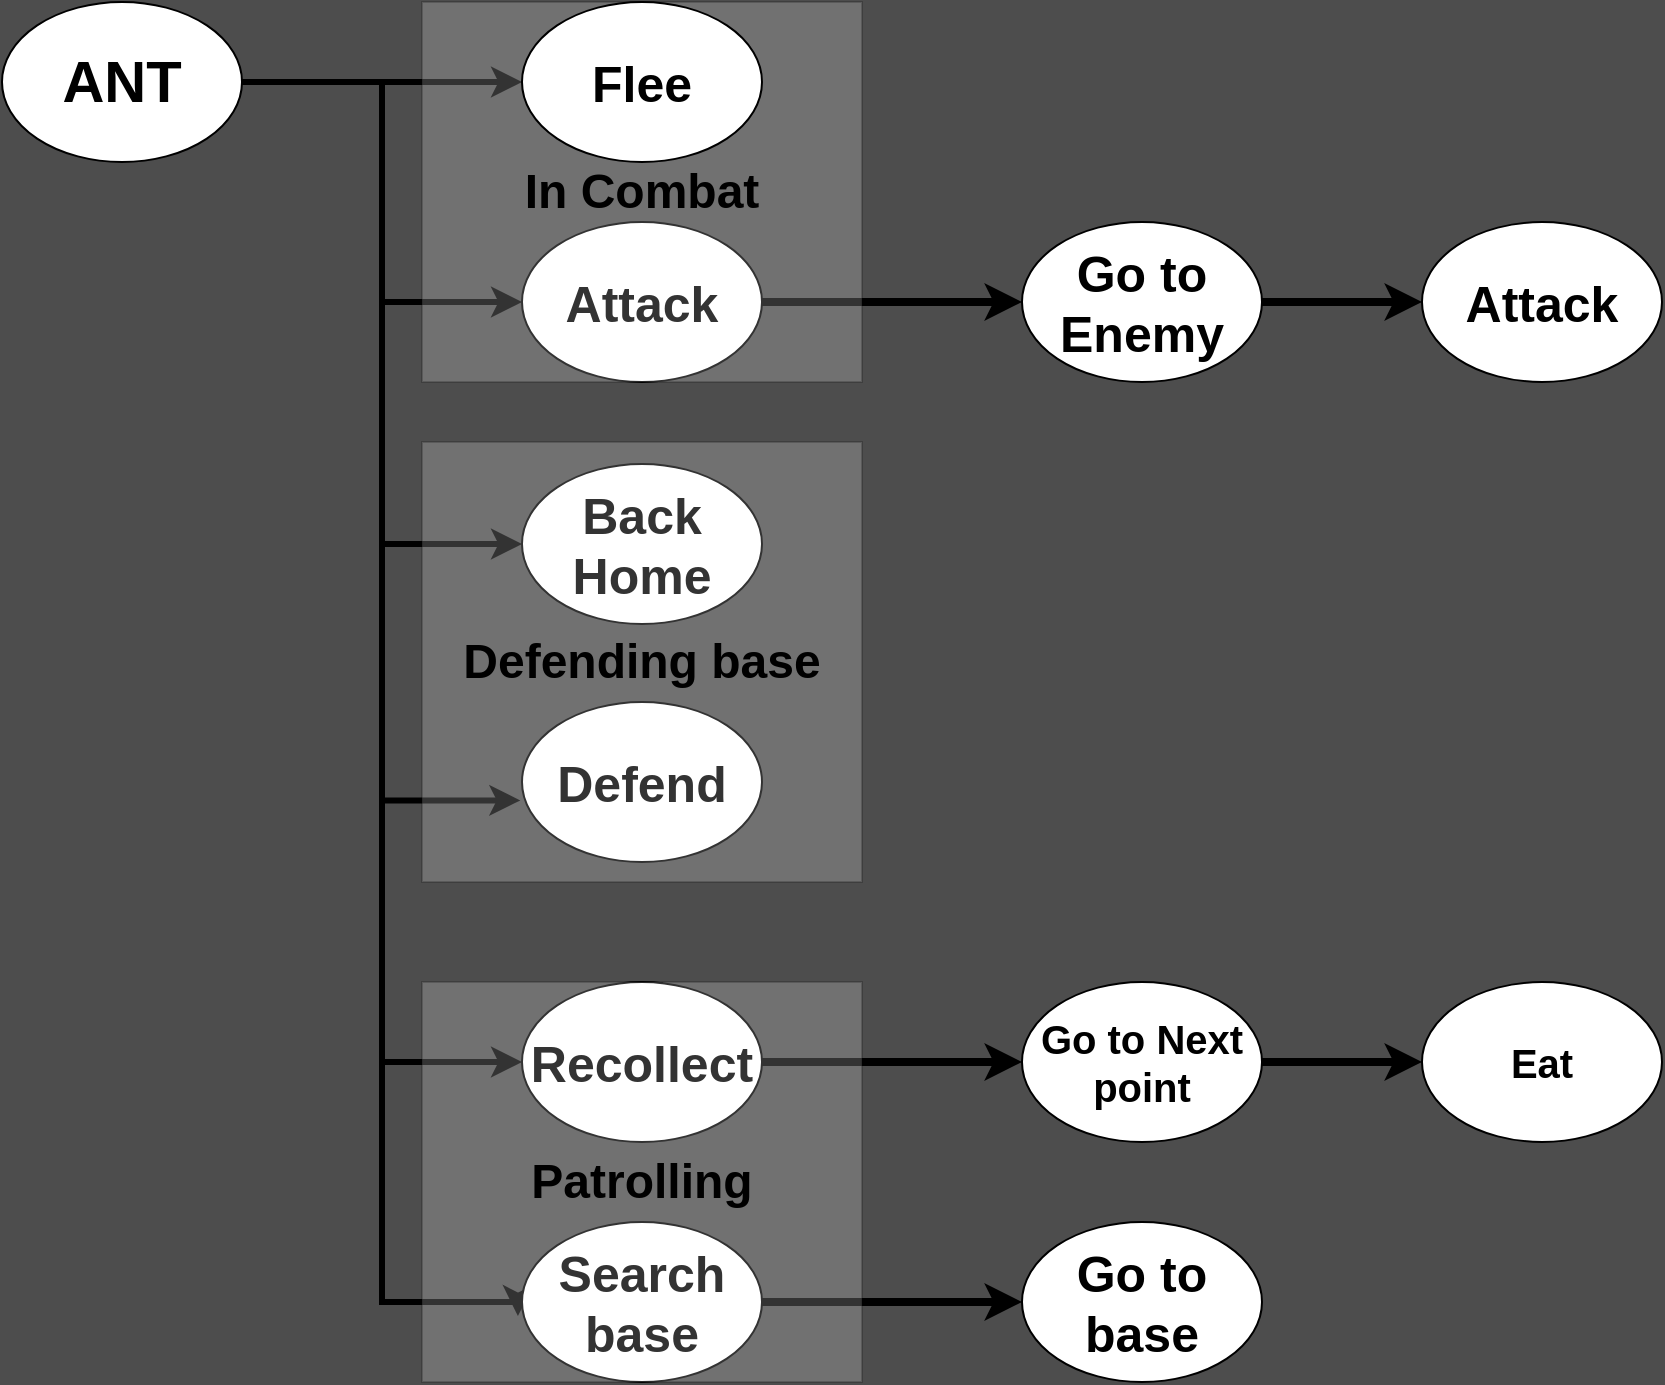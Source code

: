<mxfile version="14.6.0" type="device" pages="5"><diagram id="lzkR7ji5wHR_gUDBQLcY" name="BasicBehavior"><mxGraphModel dx="1422" dy="762" grid="1" gridSize="10" guides="1" tooltips="1" connect="1" arrows="1" fold="1" page="1" pageScale="1" pageWidth="1654" pageHeight="1169" background="#4D4D4D" math="0" shadow="0"><root><mxCell id="0"/><mxCell id="1" parent="0"/><mxCell id="VdzJB5lgkXyvzpeSSGX4-1" style="edgeStyle=orthogonalEdgeStyle;rounded=0;orthogonalLoop=1;jettySize=auto;html=1;exitX=1;exitY=0.5;exitDx=0;exitDy=0;entryX=-0.007;entryY=0.615;entryDx=0;entryDy=0;entryPerimeter=0;strokeWidth=3;" parent="1" source="VdzJB5lgkXyvzpeSSGX4-7" target="VdzJB5lgkXyvzpeSSGX4-8" edge="1"><mxGeometry relative="1" as="geometry"/></mxCell><mxCell id="VdzJB5lgkXyvzpeSSGX4-2" style="edgeStyle=orthogonalEdgeStyle;rounded=0;orthogonalLoop=1;jettySize=auto;html=1;exitX=1;exitY=0.5;exitDx=0;exitDy=0;entryX=0;entryY=0.5;entryDx=0;entryDy=0;strokeWidth=3;" parent="1" source="VdzJB5lgkXyvzpeSSGX4-7" target="VdzJB5lgkXyvzpeSSGX4-15" edge="1"><mxGeometry relative="1" as="geometry"/></mxCell><mxCell id="VdzJB5lgkXyvzpeSSGX4-3" style="edgeStyle=orthogonalEdgeStyle;rounded=0;orthogonalLoop=1;jettySize=auto;html=1;exitX=1;exitY=0.5;exitDx=0;exitDy=0;strokeWidth=3;" parent="1" source="VdzJB5lgkXyvzpeSSGX4-7" target="VdzJB5lgkXyvzpeSSGX4-17" edge="1"><mxGeometry relative="1" as="geometry"/></mxCell><mxCell id="VdzJB5lgkXyvzpeSSGX4-4" style="edgeStyle=orthogonalEdgeStyle;rounded=0;orthogonalLoop=1;jettySize=auto;html=1;exitX=1;exitY=0.5;exitDx=0;exitDy=0;entryX=0;entryY=0.5;entryDx=0;entryDy=0;strokeWidth=3;" parent="1" source="VdzJB5lgkXyvzpeSSGX4-7" target="VdzJB5lgkXyvzpeSSGX4-25" edge="1"><mxGeometry relative="1" as="geometry"/></mxCell><mxCell id="VdzJB5lgkXyvzpeSSGX4-5" style="edgeStyle=orthogonalEdgeStyle;rounded=0;orthogonalLoop=1;jettySize=auto;html=1;exitX=1;exitY=0.5;exitDx=0;exitDy=0;entryX=0;entryY=0.5;entryDx=0;entryDy=0;strokeWidth=3;" parent="1" source="VdzJB5lgkXyvzpeSSGX4-7" target="VdzJB5lgkXyvzpeSSGX4-11" edge="1"><mxGeometry relative="1" as="geometry"><mxPoint x="450" y="370" as="targetPoint"/><Array as="points"><mxPoint x="260" y="80"/><mxPoint x="260" y="570"/></Array></mxGeometry></mxCell><mxCell id="VdzJB5lgkXyvzpeSSGX4-6" style="edgeStyle=orthogonalEdgeStyle;rounded=0;orthogonalLoop=1;jettySize=auto;html=1;exitX=1;exitY=0.5;exitDx=0;exitDy=0;entryX=-0.017;entryY=0.588;entryDx=0;entryDy=0;entryPerimeter=0;strokeWidth=3;" parent="1" source="VdzJB5lgkXyvzpeSSGX4-7" target="VdzJB5lgkXyvzpeSSGX4-13" edge="1"><mxGeometry relative="1" as="geometry"><Array as="points"><mxPoint x="260" y="80"/><mxPoint x="260" y="690"/><mxPoint x="328" y="690"/></Array></mxGeometry></mxCell><mxCell id="VdzJB5lgkXyvzpeSSGX4-7" value="&lt;font style=&quot;font-size: 29px&quot;&gt;&lt;b&gt;ANT&lt;/b&gt;&lt;/font&gt;" style="ellipse;whiteSpace=wrap;html=1;" parent="1" vertex="1"><mxGeometry x="70" y="40" width="120" height="80" as="geometry"/></mxCell><mxCell id="VdzJB5lgkXyvzpeSSGX4-8" value="&lt;font style=&quot;font-size: 25px&quot;&gt;&lt;b&gt;Defend&lt;br&gt;&lt;/b&gt;&lt;/font&gt;" style="ellipse;whiteSpace=wrap;html=1;" parent="1" vertex="1"><mxGeometry x="330" y="390" width="120" height="80" as="geometry"/></mxCell><mxCell id="VdzJB5lgkXyvzpeSSGX4-9" value="" style="edgeStyle=orthogonalEdgeStyle;rounded=0;orthogonalLoop=1;jettySize=auto;html=1;exitX=1;exitY=0.5;exitDx=0;exitDy=0;" parent="1" target="VdzJB5lgkXyvzpeSSGX4-11" edge="1"><mxGeometry relative="1" as="geometry"><mxPoint x="400" y="530" as="sourcePoint"/><mxPoint x="390" y="405" as="targetPoint"/></mxGeometry></mxCell><mxCell id="VdzJB5lgkXyvzpeSSGX4-10" style="edgeStyle=orthogonalEdgeStyle;rounded=0;orthogonalLoop=1;jettySize=auto;html=1;exitX=1;exitY=0.5;exitDx=0;exitDy=0;entryX=0;entryY=0.5;entryDx=0;entryDy=0;strokeWidth=4;" parent="1" source="VdzJB5lgkXyvzpeSSGX4-11" target="VdzJB5lgkXyvzpeSSGX4-22" edge="1"><mxGeometry relative="1" as="geometry"/></mxCell><mxCell id="VdzJB5lgkXyvzpeSSGX4-11" value="&lt;font style=&quot;font-size: 25px&quot;&gt;&lt;b&gt;Recollect&lt;br&gt;&lt;/b&gt;&lt;/font&gt;" style="ellipse;whiteSpace=wrap;html=1;" parent="1" vertex="1"><mxGeometry x="330" y="530" width="120" height="80" as="geometry"/></mxCell><mxCell id="VdzJB5lgkXyvzpeSSGX4-12" style="edgeStyle=orthogonalEdgeStyle;rounded=0;orthogonalLoop=1;jettySize=auto;html=1;exitX=1;exitY=0.5;exitDx=0;exitDy=0;entryX=0;entryY=0.5;entryDx=0;entryDy=0;strokeWidth=4;" parent="1" source="VdzJB5lgkXyvzpeSSGX4-13" target="VdzJB5lgkXyvzpeSSGX4-24" edge="1"><mxGeometry relative="1" as="geometry"/></mxCell><mxCell id="VdzJB5lgkXyvzpeSSGX4-13" value="&lt;font style=&quot;font-size: 25px&quot;&gt;&lt;b&gt;Search base&lt;br&gt;&lt;/b&gt;&lt;/font&gt;" style="ellipse;whiteSpace=wrap;html=1;" parent="1" vertex="1"><mxGeometry x="330" y="650" width="120" height="80" as="geometry"/></mxCell><mxCell id="VdzJB5lgkXyvzpeSSGX4-14" style="edgeStyle=orthogonalEdgeStyle;rounded=0;orthogonalLoop=1;jettySize=auto;html=1;exitX=1;exitY=0.5;exitDx=0;exitDy=0;entryX=0;entryY=0.5;entryDx=0;entryDy=0;strokeWidth=4;" parent="1" source="VdzJB5lgkXyvzpeSSGX4-15" target="VdzJB5lgkXyvzpeSSGX4-19" edge="1"><mxGeometry relative="1" as="geometry"/></mxCell><mxCell id="VdzJB5lgkXyvzpeSSGX4-15" value="&lt;font style=&quot;font-size: 25px&quot;&gt;&lt;b&gt;Attack&lt;br&gt;&lt;/b&gt;&lt;/font&gt;" style="ellipse;whiteSpace=wrap;html=1;" parent="1" vertex="1"><mxGeometry x="330" y="150" width="120" height="80" as="geometry"/></mxCell><mxCell id="VdzJB5lgkXyvzpeSSGX4-16" value="&lt;font size=&quot;1&quot;&gt;&lt;b style=&quot;font-size: 24px&quot;&gt;&lt;br&gt;In Combat&lt;br&gt;&lt;br&gt;&lt;/b&gt;&lt;/font&gt;" style="rounded=0;whiteSpace=wrap;html=1;align=center;opacity=20;" parent="1" vertex="1"><mxGeometry x="280" y="40" width="220" height="190" as="geometry"/></mxCell><mxCell id="VdzJB5lgkXyvzpeSSGX4-17" value="&lt;font style=&quot;font-size: 25px&quot;&gt;&lt;b&gt;Flee&lt;br&gt;&lt;/b&gt;&lt;/font&gt;" style="ellipse;whiteSpace=wrap;html=1;" parent="1" vertex="1"><mxGeometry x="330" y="40" width="120" height="80" as="geometry"/></mxCell><mxCell id="VdzJB5lgkXyvzpeSSGX4-18" style="edgeStyle=orthogonalEdgeStyle;rounded=0;orthogonalLoop=1;jettySize=auto;html=1;exitX=1;exitY=0.5;exitDx=0;exitDy=0;entryX=0;entryY=0.5;entryDx=0;entryDy=0;strokeWidth=4;" parent="1" source="VdzJB5lgkXyvzpeSSGX4-19" target="VdzJB5lgkXyvzpeSSGX4-20" edge="1"><mxGeometry relative="1" as="geometry"/></mxCell><mxCell id="VdzJB5lgkXyvzpeSSGX4-19" value="&lt;font style=&quot;font-size: 25px&quot;&gt;&lt;b&gt;Go to Enemy&lt;/b&gt;&lt;/font&gt;" style="ellipse;whiteSpace=wrap;html=1;strokeWidth=1;" parent="1" vertex="1"><mxGeometry x="580" y="150" width="120" height="80" as="geometry"/></mxCell><mxCell id="VdzJB5lgkXyvzpeSSGX4-20" value="&lt;font style=&quot;font-size: 25px&quot;&gt;&lt;b&gt;Attack&lt;br&gt;&lt;/b&gt;&lt;/font&gt;" style="ellipse;whiteSpace=wrap;html=1;strokeWidth=1;" parent="1" vertex="1"><mxGeometry x="780" y="150" width="120" height="80" as="geometry"/></mxCell><mxCell id="VdzJB5lgkXyvzpeSSGX4-21" style="edgeStyle=orthogonalEdgeStyle;rounded=0;orthogonalLoop=1;jettySize=auto;html=1;exitX=1;exitY=0.5;exitDx=0;exitDy=0;entryX=0;entryY=0.5;entryDx=0;entryDy=0;strokeWidth=4;" parent="1" source="VdzJB5lgkXyvzpeSSGX4-22" target="VdzJB5lgkXyvzpeSSGX4-23" edge="1"><mxGeometry relative="1" as="geometry"/></mxCell><mxCell id="VdzJB5lgkXyvzpeSSGX4-22" value="&lt;font&gt;&lt;b&gt;&lt;font style=&quot;font-size: 20px&quot;&gt;Go to Next point&lt;/font&gt;&lt;br&gt;&lt;/b&gt;&lt;/font&gt;" style="ellipse;whiteSpace=wrap;html=1;strokeWidth=1;" parent="1" vertex="1"><mxGeometry x="580" y="530" width="120" height="80" as="geometry"/></mxCell><mxCell id="VdzJB5lgkXyvzpeSSGX4-23" value="&lt;font&gt;&lt;b&gt;&lt;span style=&quot;font-size: 20px&quot;&gt;Eat&lt;/span&gt;&lt;br&gt;&lt;/b&gt;&lt;/font&gt;" style="ellipse;whiteSpace=wrap;html=1;strokeWidth=1;" parent="1" vertex="1"><mxGeometry x="780" y="530" width="120" height="80" as="geometry"/></mxCell><mxCell id="VdzJB5lgkXyvzpeSSGX4-24" value="&lt;font style=&quot;font-size: 25px&quot;&gt;&lt;b&gt;Go to base&lt;br&gt;&lt;/b&gt;&lt;/font&gt;" style="ellipse;whiteSpace=wrap;html=1;strokeWidth=1;" parent="1" vertex="1"><mxGeometry x="580" y="650" width="120" height="80" as="geometry"/></mxCell><mxCell id="VdzJB5lgkXyvzpeSSGX4-25" value="&lt;font style=&quot;font-size: 25px&quot;&gt;&lt;b&gt;Back Home&lt;/b&gt;&lt;/font&gt;" style="ellipse;whiteSpace=wrap;html=1;" parent="1" vertex="1"><mxGeometry x="330" y="271" width="120" height="80" as="geometry"/></mxCell><mxCell id="VdzJB5lgkXyvzpeSSGX4-26" value="&lt;font size=&quot;1&quot;&gt;&lt;b style=&quot;font-size: 24px&quot;&gt;Patrolling&lt;br&gt;&lt;/b&gt;&lt;/font&gt;" style="rounded=0;whiteSpace=wrap;html=1;align=center;opacity=20;" parent="1" vertex="1"><mxGeometry x="280" y="530" width="220" height="200" as="geometry"/></mxCell><mxCell id="VdzJB5lgkXyvzpeSSGX4-27" value="&lt;font size=&quot;1&quot;&gt;&lt;b style=&quot;font-size: 24px&quot;&gt;&lt;br&gt;Defending base&lt;br&gt;&lt;br&gt;&lt;/b&gt;&lt;/font&gt;" style="rounded=0;whiteSpace=wrap;html=1;align=center;opacity=20;" parent="1" vertex="1"><mxGeometry x="280" y="260" width="220" height="220" as="geometry"/></mxCell></root></mxGraphModel></diagram><diagram id="MSbUdRaRSSgl4gXyvRnS" name="StateMachines"><mxGraphModel dx="2031" dy="1089" grid="1" gridSize="10" guides="1" tooltips="1" connect="1" arrows="1" fold="1" page="1" pageScale="1" pageWidth="1654" pageHeight="1169" background="#4D4D4D" math="0" shadow="0"><root><mxCell id="3JCCUlw7reXc63vk3cTC-0"/><mxCell id="3JCCUlw7reXc63vk3cTC-1" parent="3JCCUlw7reXc63vk3cTC-0"/><mxCell id="3JCCUlw7reXc63vk3cTC-2" style="edgeStyle=none;rounded=0;orthogonalLoop=1;jettySize=auto;html=1;exitX=0;exitY=0.5;exitDx=0;exitDy=0;entryX=0.53;entryY=0.002;entryDx=0;entryDy=0;entryPerimeter=0;strokeWidth=4;" parent="3JCCUlw7reXc63vk3cTC-1" source="3JCCUlw7reXc63vk3cTC-4" target="3JCCUlw7reXc63vk3cTC-6" edge="1"><mxGeometry relative="1" as="geometry"/></mxCell><mxCell id="3JCCUlw7reXc63vk3cTC-3" style="rounded=0;orthogonalLoop=1;jettySize=auto;html=1;exitX=1;exitY=0.5;exitDx=0;exitDy=0;entryX=0;entryY=0.5;entryDx=0;entryDy=0;strokeWidth=4;" parent="3JCCUlw7reXc63vk3cTC-1" source="3JCCUlw7reXc63vk3cTC-4" target="3JCCUlw7reXc63vk3cTC-31" edge="1"><mxGeometry relative="1" as="geometry"/></mxCell><mxCell id="PVAKJ6D5R9QSyivOo_wl-1" style="rounded=0;orthogonalLoop=1;jettySize=auto;html=1;exitX=1;exitY=0;exitDx=0;exitDy=0;entryX=0;entryY=1;entryDx=0;entryDy=0;strokeWidth=5;" edge="1" parent="3JCCUlw7reXc63vk3cTC-1" source="3JCCUlw7reXc63vk3cTC-4" target="PVAKJ6D5R9QSyivOo_wl-0"><mxGeometry relative="1" as="geometry"/></mxCell><mxCell id="3JCCUlw7reXc63vk3cTC-4" value="&lt;font style=&quot;font-size: 29px&quot;&gt;&lt;b&gt;ANT&lt;/b&gt;&lt;/font&gt;" style="ellipse;whiteSpace=wrap;html=1;" parent="3JCCUlw7reXc63vk3cTC-1" vertex="1"><mxGeometry x="885" y="310" width="195" height="130" as="geometry"/></mxCell><mxCell id="3JCCUlw7reXc63vk3cTC-5" style="edgeStyle=orthogonalEdgeStyle;rounded=0;orthogonalLoop=1;jettySize=auto;html=1;exitX=1.001;exitY=0.445;exitDx=0;exitDy=0;entryX=-0.006;entryY=0.445;entryDx=0;entryDy=0;strokeWidth=4;strokeColor=#000099;exitPerimeter=0;entryPerimeter=0;" parent="3JCCUlw7reXc63vk3cTC-1" source="3JCCUlw7reXc63vk3cTC-6" target="3JCCUlw7reXc63vk3cTC-9" edge="1"><mxGeometry relative="1" as="geometry"/></mxCell><mxCell id="3JCCUlw7reXc63vk3cTC-6" value="&lt;font style=&quot;font-size: 29px&quot;&gt;&lt;b&gt;&lt;font color=&quot;#000099&quot;&gt;Defending base&lt;br&gt;&lt;/font&gt;&lt;br&gt;&lt;br&gt;&lt;br&gt;&lt;br&gt;&lt;br&gt;&lt;br&gt;&lt;br&gt;&lt;br&gt;&lt;br&gt;&lt;br&gt;&lt;br&gt;&lt;/b&gt;&lt;/font&gt;" style="rounded=0;whiteSpace=wrap;html=1;align=center;opacity=20;" parent="3JCCUlw7reXc63vk3cTC-1" vertex="1"><mxGeometry x="160" y="460" width="440" height="420" as="geometry"/></mxCell><mxCell id="3JCCUlw7reXc63vk3cTC-7" style="edgeStyle=orthogonalEdgeStyle;rounded=0;orthogonalLoop=1;jettySize=auto;html=1;exitX=0;exitY=0.5;exitDx=0;exitDy=0;entryX=1;entryY=0.5;entryDx=0;entryDy=0;strokeWidth=4;strokeColor=#00FF00;" parent="3JCCUlw7reXc63vk3cTC-1" source="3JCCUlw7reXc63vk3cTC-9" target="3JCCUlw7reXc63vk3cTC-6" edge="1"><mxGeometry relative="1" as="geometry"/></mxCell><mxCell id="3JCCUlw7reXc63vk3cTC-8" style="rounded=0;orthogonalLoop=1;jettySize=auto;html=1;exitX=0;exitY=0.75;exitDx=0;exitDy=0;entryX=0.542;entryY=0.002;entryDx=0;entryDy=0;strokeWidth=4;strokeColor=#00FF00;entryPerimeter=0;" parent="3JCCUlw7reXc63vk3cTC-1" source="3JCCUlw7reXc63vk3cTC-9" target="3JCCUlw7reXc63vk3cTC-12" edge="1"><mxGeometry relative="1" as="geometry"/></mxCell><mxCell id="3JCCUlw7reXc63vk3cTC-9" value="&lt;font style=&quot;font-size: 29px&quot;&gt;&lt;b&gt;&lt;font color=&quot;#00ff00&quot;&gt;Patrolling&lt;br&gt;&lt;/font&gt;&lt;br&gt;&lt;br&gt;&lt;br&gt;&lt;br&gt;&lt;br&gt;&lt;br&gt;&lt;br&gt;&lt;br&gt;&lt;br&gt;&lt;br&gt;&lt;/b&gt;&lt;/font&gt;" style="rounded=0;whiteSpace=wrap;html=1;align=center;opacity=20;" parent="3JCCUlw7reXc63vk3cTC-1" vertex="1"><mxGeometry x="1350" y="460" width="440" height="420" as="geometry"/></mxCell><mxCell id="3JCCUlw7reXc63vk3cTC-10" style="edgeStyle=none;rounded=0;orthogonalLoop=1;jettySize=auto;html=1;exitX=0.75;exitY=0;exitDx=0;exitDy=0;entryX=0;entryY=1;entryDx=0;entryDy=0;strokeWidth=4;strokeColor=#FF1930;" parent="3JCCUlw7reXc63vk3cTC-1" source="3JCCUlw7reXc63vk3cTC-12" target="3JCCUlw7reXc63vk3cTC-9" edge="1"><mxGeometry relative="1" as="geometry"/></mxCell><mxCell id="3JCCUlw7reXc63vk3cTC-11" style="edgeStyle=none;rounded=0;orthogonalLoop=1;jettySize=auto;html=1;exitX=0.25;exitY=0;exitDx=0;exitDy=0;entryX=1;entryY=1;entryDx=0;entryDy=0;strokeColor=#FF1930;strokeWidth=4;" parent="3JCCUlw7reXc63vk3cTC-1" source="3JCCUlw7reXc63vk3cTC-12" target="3JCCUlw7reXc63vk3cTC-6" edge="1"><mxGeometry relative="1" as="geometry"/></mxCell><mxCell id="3JCCUlw7reXc63vk3cTC-12" value="&lt;font style=&quot;font-size: 29px&quot;&gt;&lt;b&gt;&lt;font color=&quot;#ff1930&quot;&gt;&lt;br&gt;In Combat&lt;br&gt;&lt;/font&gt;&lt;br&gt;&lt;br&gt;&lt;br&gt;&lt;br&gt;&lt;br&gt;&lt;br&gt;&lt;br&gt;&lt;br&gt;&lt;br&gt;&lt;br&gt;&lt;/b&gt;&lt;/font&gt;" style="rounded=0;whiteSpace=wrap;html=1;align=center;opacity=20;" parent="3JCCUlw7reXc63vk3cTC-1" vertex="1"><mxGeometry x="765" y="1120" width="440" height="360" as="geometry"/></mxCell><mxCell id="3JCCUlw7reXc63vk3cTC-13" style="edgeStyle=orthogonalEdgeStyle;rounded=0;orthogonalLoop=1;jettySize=auto;html=1;exitX=1;exitY=1;exitDx=0;exitDy=0;entryX=0;entryY=1;entryDx=0;entryDy=0;strokeWidth=4;" parent="3JCCUlw7reXc63vk3cTC-1" source="3JCCUlw7reXc63vk3cTC-14" target="3JCCUlw7reXc63vk3cTC-16" edge="1"><mxGeometry relative="1" as="geometry"/></mxCell><mxCell id="3JCCUlw7reXc63vk3cTC-14" value="&lt;font style=&quot;font-size: 25px&quot;&gt;&lt;b&gt;Flee&lt;br&gt;&lt;/b&gt;&lt;/font&gt;" style="ellipse;whiteSpace=wrap;html=1;" parent="3JCCUlw7reXc63vk3cTC-1" vertex="1"><mxGeometry x="792.5" y="1220" width="160" height="160" as="geometry"/></mxCell><mxCell id="3JCCUlw7reXc63vk3cTC-15" style="edgeStyle=orthogonalEdgeStyle;rounded=0;orthogonalLoop=1;jettySize=auto;html=1;exitX=0;exitY=0;exitDx=0;exitDy=0;entryX=1;entryY=0;entryDx=0;entryDy=0;strokeWidth=4;" parent="3JCCUlw7reXc63vk3cTC-1" source="3JCCUlw7reXc63vk3cTC-16" target="3JCCUlw7reXc63vk3cTC-14" edge="1"><mxGeometry relative="1" as="geometry"/></mxCell><mxCell id="3JCCUlw7reXc63vk3cTC-16" value="&lt;font style=&quot;font-size: 25px&quot;&gt;&lt;b&gt;Attack&lt;br&gt;&lt;/b&gt;&lt;/font&gt;" style="ellipse;whiteSpace=wrap;html=1;" parent="3JCCUlw7reXc63vk3cTC-1" vertex="1"><mxGeometry x="1022.5" y="1220" width="160" height="160" as="geometry"/></mxCell><mxCell id="3JCCUlw7reXc63vk3cTC-17" value="&lt;font style=&quot;font-size: 25px&quot;&gt;&lt;b&gt;Defend&lt;br&gt;&lt;/b&gt;&lt;/font&gt;" style="ellipse;whiteSpace=wrap;html=1;" parent="3JCCUlw7reXc63vk3cTC-1" vertex="1"><mxGeometry x="420" y="575" width="160" height="162" as="geometry"/></mxCell><mxCell id="3JCCUlw7reXc63vk3cTC-18" style="edgeStyle=orthogonalEdgeStyle;rounded=0;orthogonalLoop=1;jettySize=auto;html=1;exitX=1;exitY=0.5;exitDx=0;exitDy=0;entryX=0;entryY=0.5;entryDx=0;entryDy=0;strokeWidth=4;" parent="3JCCUlw7reXc63vk3cTC-1" source="3JCCUlw7reXc63vk3cTC-19" target="3JCCUlw7reXc63vk3cTC-17" edge="1"><mxGeometry relative="1" as="geometry"/></mxCell><mxCell id="3JCCUlw7reXc63vk3cTC-19" value="&lt;font style=&quot;font-size: 25px&quot;&gt;&lt;b&gt;Back Home&lt;/b&gt;&lt;/font&gt;" style="ellipse;whiteSpace=wrap;html=1;" parent="3JCCUlw7reXc63vk3cTC-1" vertex="1"><mxGeometry x="190" y="577" width="160" height="160" as="geometry"/></mxCell><mxCell id="3JCCUlw7reXc63vk3cTC-20" style="edgeStyle=orthogonalEdgeStyle;rounded=0;orthogonalLoop=1;jettySize=auto;html=1;exitX=1;exitY=0.5;exitDx=0;exitDy=0;strokeWidth=5;" parent="3JCCUlw7reXc63vk3cTC-1" source="3JCCUlw7reXc63vk3cTC-21" target="3JCCUlw7reXc63vk3cTC-22" edge="1"><mxGeometry relative="1" as="geometry"/></mxCell><mxCell id="3JCCUlw7reXc63vk3cTC-21" value="&lt;font style=&quot;font-size: 25px&quot;&gt;&lt;b&gt;Recollect&lt;br&gt;&lt;/b&gt;&lt;/font&gt;" style="ellipse;whiteSpace=wrap;html=1;" parent="3JCCUlw7reXc63vk3cTC-1" vertex="1"><mxGeometry x="1370" y="560" width="160" height="160" as="geometry"/></mxCell><mxCell id="XSGrZmrLfWcgMxzR23cE-1" style="rounded=0;orthogonalLoop=1;jettySize=auto;html=1;exitX=0;exitY=1;exitDx=0;exitDy=0;entryX=0.715;entryY=0.051;entryDx=0;entryDy=0;strokeWidth=5;entryPerimeter=0;" parent="3JCCUlw7reXc63vk3cTC-1" source="3JCCUlw7reXc63vk3cTC-22" target="XSGrZmrLfWcgMxzR23cE-0" edge="1"><mxGeometry relative="1" as="geometry"/></mxCell><mxCell id="3JCCUlw7reXc63vk3cTC-22" value="&lt;font style=&quot;font-size: 25px&quot;&gt;&lt;b&gt;Search base&lt;br&gt;&lt;/b&gt;&lt;/font&gt;" style="ellipse;whiteSpace=wrap;html=1;" parent="3JCCUlw7reXc63vk3cTC-1" vertex="1"><mxGeometry x="1610" y="561" width="160" height="158" as="geometry"/></mxCell><mxCell id="3JCCUlw7reXc63vk3cTC-23" value="" style="endArrow=classic;html=1;strokeWidth=4;exitX=1;exitY=0.75;exitDx=0;exitDy=0;entryX=0.451;entryY=0.002;entryDx=0;entryDy=0;strokeColor=#000099;entryPerimeter=0;" parent="3JCCUlw7reXc63vk3cTC-1" source="3JCCUlw7reXc63vk3cTC-6" target="3JCCUlw7reXc63vk3cTC-12" edge="1"><mxGeometry width="50" height="50" relative="1" as="geometry"><mxPoint x="1120" y="900" as="sourcePoint"/><mxPoint x="1170" y="850" as="targetPoint"/></mxGeometry></mxCell><mxCell id="3JCCUlw7reXc63vk3cTC-24" style="edgeStyle=none;rounded=0;orthogonalLoop=1;jettySize=auto;html=1;exitX=0;exitY=0.25;exitDx=0;exitDy=0;strokeColor=#FF1930;strokeWidth=4;" parent="3JCCUlw7reXc63vk3cTC-1" source="3JCCUlw7reXc63vk3cTC-12" target="3JCCUlw7reXc63vk3cTC-12" edge="1"><mxGeometry relative="1" as="geometry"/></mxCell><mxCell id="3JCCUlw7reXc63vk3cTC-25" value="&lt;font style=&quot;font-size: 23px&quot; color=&quot;#ff1930&quot;&gt;&lt;b style=&quot;background-color: rgb(255 , 255 , 255)&quot;&gt;My base is in danger&lt;br&gt;OR&lt;br&gt;I am on low health&lt;br&gt;AND&lt;br&gt;I am far from home&lt;br&gt;&lt;/b&gt;&lt;/font&gt;" style="text;html=1;align=center;verticalAlign=middle;resizable=0;points=[];autosize=1;rotation=45;" parent="3JCCUlw7reXc63vk3cTC-1" vertex="1"><mxGeometry x="540" y="980" width="240" height="100" as="geometry"/></mxCell><mxCell id="3JCCUlw7reXc63vk3cTC-26" value="&lt;font style=&quot;font-size: 23px&quot; color=&quot;#ff1930&quot;&gt;&lt;b style=&quot;background-color: rgb(255 , 255 , 255)&quot;&gt;I fled from the enemy&lt;br&gt;OR&lt;br&gt;I killed the enemy&lt;/b&gt;&lt;/font&gt;" style="text;html=1;align=center;verticalAlign=middle;resizable=0;points=[];autosize=1;rotation=-45;" parent="3JCCUlw7reXc63vk3cTC-1" vertex="1"><mxGeometry x="1182.5" y="1000" width="250" height="60" as="geometry"/></mxCell><mxCell id="3JCCUlw7reXc63vk3cTC-27" value="&lt;font size=&quot;1&quot; color=&quot;#006600&quot;&gt;&lt;b style=&quot;font-size: 23px ; background-color: rgb(255 , 255 , 255)&quot;&gt;An enemy is near&lt;/b&gt;&lt;/font&gt;" style="text;html=1;align=center;verticalAlign=middle;resizable=0;points=[];autosize=1;rotation=-45;" parent="3JCCUlw7reXc63vk3cTC-1" vertex="1"><mxGeometry x="1050" y="905" width="210" height="20" as="geometry"/></mxCell><mxCell id="3JCCUlw7reXc63vk3cTC-28" value="&lt;h1&gt;&lt;font color=&quot;#006600&quot;&gt;&lt;span style=&quot;background-color: rgb(255 , 255 , 255) ; line-height: 120%&quot;&gt;&lt;b style=&quot;font-size: 23px&quot;&gt;My base is in danger&lt;br&gt;&lt;/b&gt;&lt;/span&gt;&lt;/font&gt;&lt;font color=&quot;#006600&quot;&gt;&lt;span style=&quot;background-color: rgb(255 , 255 , 255) ; line-height: 120%&quot;&gt;&lt;b style=&quot;font-size: 23px&quot;&gt;OR&lt;br&gt;&lt;/b&gt;&lt;/span&gt;&lt;/font&gt;&lt;font color=&quot;#006600&quot;&gt;&lt;span style=&quot;background-color: rgb(255 , 255 , 255) ; line-height: 120%&quot;&gt;&lt;span style=&quot;font-size: 23px&quot;&gt;&lt;b&gt;it is my turn to defend&lt;br&gt;&lt;/b&gt;&lt;/span&gt;&lt;/span&gt;&lt;/font&gt;&lt;font color=&quot;#006600&quot;&gt;&lt;span style=&quot;background-color: rgb(255 , 255 , 255) ; line-height: 120%&quot;&gt;&lt;span style=&quot;font-size: 23px&quot;&gt;&lt;b&gt;OR&lt;br&gt;&lt;/b&gt;&lt;/span&gt;&lt;/span&gt;&lt;/font&gt;&lt;font color=&quot;#006600&quot;&gt;&lt;span style=&quot;background-color: rgb(255 , 255 , 255) ; line-height: 120%&quot;&gt;&lt;span style=&quot;font-size: 23px&quot;&gt;&lt;b&gt;I am in low health&lt;/b&gt;&lt;/span&gt;&lt;/span&gt;&lt;/font&gt;&lt;/h1&gt;&lt;font color=&quot;#006600&quot;&gt;&lt;span style=&quot;background-color: rgb(255 , 255 , 255) ; line-height: 120%&quot;&gt;&lt;br&gt;&lt;/span&gt;&lt;/font&gt;" style="text;html=1;align=center;verticalAlign=middle;resizable=0;points=[];autosize=1;rotation=0;shadow=0;" parent="3JCCUlw7reXc63vk3cTC-1" vertex="1"><mxGeometry x="852.5" y="660" width="260" height="190" as="geometry"/></mxCell><mxCell id="3JCCUlw7reXc63vk3cTC-29" value="&lt;h1&gt;&lt;span style=&quot;font-size: 23px ; background-color: rgb(255 , 255 , 255)&quot;&gt;&lt;font color=&quot;#000099&quot;&gt;An enemy is near me and the base&lt;/font&gt;&lt;/span&gt;&lt;/h1&gt;&lt;font color=&quot;#006600&quot;&gt;&lt;span style=&quot;background-color: rgb(255 , 255 , 255) ; line-height: 120%&quot;&gt;&lt;br&gt;&lt;/span&gt;&lt;/font&gt;" style="text;html=1;align=center;verticalAlign=middle;resizable=0;points=[];autosize=1;rotation=45;shadow=0;" parent="3JCCUlw7reXc63vk3cTC-1" vertex="1"><mxGeometry x="620" y="880" width="390" height="70" as="geometry"/></mxCell><mxCell id="3JCCUlw7reXc63vk3cTC-30" value="&lt;p style=&quot;line-height: 105%&quot;&gt;&lt;/p&gt;&lt;h1&gt;&lt;/h1&gt;&lt;h1&gt;&lt;span style=&quot;background-color: rgb(255 , 255 , 255) ; line-height: 120%&quot;&gt;&lt;font color=&quot;#000099&quot;&gt;&lt;span style=&quot;font-size: 23px&quot;&gt;It is my turn to patrol&lt;br&gt;&lt;/span&gt;&lt;/font&gt;&lt;/span&gt;&lt;span style=&quot;background-color: rgb(255 , 255 , 255) ; line-height: 120%&quot;&gt;&lt;font color=&quot;#000099&quot;&gt;&lt;span style=&quot;font-size: 23px&quot;&gt;OR&lt;br&gt;&lt;/span&gt;&lt;/font&gt;&lt;/span&gt;&lt;span style=&quot;background-color: rgb(255 , 255 , 255) ; line-height: 120%&quot;&gt;&lt;font color=&quot;#000099&quot;&gt;&lt;span style=&quot;font-size: 23px&quot;&gt;Base is not in danger&lt;/span&gt;&lt;/font&gt;&lt;/span&gt;&lt;/h1&gt;&lt;p&gt;&lt;/p&gt;" style="text;html=1;align=center;verticalAlign=middle;resizable=0;points=[];autosize=1;rotation=0;shadow=0;" parent="3JCCUlw7reXc63vk3cTC-1" vertex="1"><mxGeometry x="857.5" y="515" width="250" height="120" as="geometry"/></mxCell><mxCell id="3JCCUlw7reXc63vk3cTC-31" value="&lt;font style=&quot;font-size: 29px&quot;&gt;&lt;b&gt;DIE&lt;br&gt;&lt;/b&gt;&lt;/font&gt;" style="ellipse;whiteSpace=wrap;html=1;" parent="3JCCUlw7reXc63vk3cTC-1" vertex="1"><mxGeometry x="1370" y="270" width="150" height="100" as="geometry"/></mxCell><mxCell id="3JCCUlw7reXc63vk3cTC-32" value="&lt;font style=&quot;font-size: 27px&quot; color=&quot;#000099&quot;&gt;&lt;b&gt;Far from home?&lt;/b&gt;&lt;/font&gt;" style="text;html=1;strokeColor=none;fillColor=none;align=center;verticalAlign=middle;whiteSpace=wrap;rounded=0;" parent="3JCCUlw7reXc63vk3cTC-1" vertex="1"><mxGeometry x="140" y="530" width="480" height="20" as="geometry"/></mxCell><mxCell id="3JCCUlw7reXc63vk3cTC-33" value="&lt;font style=&quot;font-size: 27px&quot; color=&quot;#00ff00&quot;&gt;&lt;b&gt;Weak?&lt;/b&gt;&lt;/font&gt;" style="text;html=1;strokeColor=none;fillColor=none;align=center;verticalAlign=middle;whiteSpace=wrap;rounded=0;" parent="3JCCUlw7reXc63vk3cTC-1" vertex="1"><mxGeometry x="1340" y="540" width="480" height="20" as="geometry"/></mxCell><mxCell id="3JCCUlw7reXc63vk3cTC-34" value="&lt;font style=&quot;font-size: 27px&quot; color=&quot;#ff1930&quot;&gt;&lt;b&gt;Weak?&lt;/b&gt;&lt;/font&gt;" style="text;html=1;strokeColor=none;fillColor=none;align=center;verticalAlign=middle;whiteSpace=wrap;rounded=0;" parent="3JCCUlw7reXc63vk3cTC-1" vertex="1"><mxGeometry x="742.5" y="1190" width="480" height="20" as="geometry"/></mxCell><mxCell id="XSGrZmrLfWcgMxzR23cE-2" style="edgeStyle=none;rounded=0;orthogonalLoop=1;jettySize=auto;html=1;exitX=1;exitY=0;exitDx=0;exitDy=0;entryX=0.263;entryY=0.956;entryDx=0;entryDy=0;entryPerimeter=0;strokeWidth=5;" parent="3JCCUlw7reXc63vk3cTC-1" source="XSGrZmrLfWcgMxzR23cE-0" target="3JCCUlw7reXc63vk3cTC-22" edge="1"><mxGeometry relative="1" as="geometry"/></mxCell><mxCell id="XSGrZmrLfWcgMxzR23cE-0" value="&lt;font style=&quot;font-size: 25px&quot;&gt;&lt;b&gt;Go to enemy base&lt;br&gt;&lt;/b&gt;&lt;/font&gt;" style="ellipse;whiteSpace=wrap;html=1;" parent="3JCCUlw7reXc63vk3cTC-1" vertex="1"><mxGeometry x="1480" y="719" width="160" height="158" as="geometry"/></mxCell><mxCell id="PVAKJ6D5R9QSyivOo_wl-0" value="&lt;font style=&quot;font-size: 29px&quot;&gt;&lt;b&gt;Freeze&lt;br&gt;&lt;/b&gt;&lt;/font&gt;" style="ellipse;whiteSpace=wrap;html=1;" vertex="1" parent="3JCCUlw7reXc63vk3cTC-1"><mxGeometry x="1182.5" y="130" width="150" height="100" as="geometry"/></mxCell></root></mxGraphModel></diagram><diagram id="lLRFnpaxtnwL-dCDSuAA" name="Actions"><mxGraphModel dx="1422" dy="762" grid="1" gridSize="10" guides="1" tooltips="1" connect="1" arrows="1" fold="1" page="1" pageScale="1" pageWidth="1654" pageHeight="1169" background="#4D4D4D" math="0" shadow="0"><root><mxCell id="c07oe3DOBPWQG8hAoe-_-0"/><mxCell id="c07oe3DOBPWQG8hAoe-_-1" parent="c07oe3DOBPWQG8hAoe-_-0"/><mxCell id="c07oe3DOBPWQG8hAoe-_-2" style="edgeStyle=orthogonalEdgeStyle;rounded=0;orthogonalLoop=1;jettySize=auto;html=1;exitX=1;exitY=0.5;exitDx=0;exitDy=0;entryX=0;entryY=0.5;entryDx=0;entryDy=0;strokeWidth=5;" parent="c07oe3DOBPWQG8hAoe-_-1" source="c07oe3DOBPWQG8hAoe-_-3" target="c07oe3DOBPWQG8hAoe-_-5" edge="1"><mxGeometry relative="1" as="geometry"/></mxCell><mxCell id="c07oe3DOBPWQG8hAoe-_-3" value="&lt;font style=&quot;font-size: 25px&quot;&gt;&lt;b&gt;Back Home&lt;/b&gt;&lt;/font&gt;" style="ellipse;whiteSpace=wrap;html=1;" parent="c07oe3DOBPWQG8hAoe-_-1" vertex="1"><mxGeometry x="60" y="90" width="160" height="160" as="geometry"/></mxCell><mxCell id="c07oe3DOBPWQG8hAoe-_-4" style="edgeStyle=orthogonalEdgeStyle;rounded=0;orthogonalLoop=1;jettySize=auto;html=1;exitX=1;exitY=0.5;exitDx=0;exitDy=0;entryX=0;entryY=0.5;entryDx=0;entryDy=0;strokeWidth=5;" parent="c07oe3DOBPWQG8hAoe-_-1" source="c07oe3DOBPWQG8hAoe-_-5" target="c07oe3DOBPWQG8hAoe-_-7" edge="1"><mxGeometry relative="1" as="geometry"/></mxCell><mxCell id="c07oe3DOBPWQG8hAoe-_-5" value="&lt;font style=&quot;font-size: 25px&quot;&gt;Set Walking Animation&lt;/font&gt;" style="rounded=0;whiteSpace=wrap;html=1;" parent="c07oe3DOBPWQG8hAoe-_-1" vertex="1"><mxGeometry x="290" y="130" width="160" height="80" as="geometry"/></mxCell><mxCell id="c07oe3DOBPWQG8hAoe-_-6" style="edgeStyle=orthogonalEdgeStyle;rounded=0;orthogonalLoop=1;jettySize=auto;html=1;exitX=1;exitY=0.5;exitDx=0;exitDy=0;entryX=0;entryY=0.5;entryDx=0;entryDy=0;strokeWidth=5;" parent="c07oe3DOBPWQG8hAoe-_-1" source="c07oe3DOBPWQG8hAoe-_-7" target="c07oe3DOBPWQG8hAoe-_-8" edge="1"><mxGeometry relative="1" as="geometry"/></mxCell><mxCell id="c07oe3DOBPWQG8hAoe-_-7" value="&lt;span style=&quot;font-size: 25px&quot;&gt;Find Home&lt;/span&gt;" style="rounded=0;whiteSpace=wrap;html=1;" parent="c07oe3DOBPWQG8hAoe-_-1" vertex="1"><mxGeometry x="546.5" y="130" width="160" height="80" as="geometry"/></mxCell><mxCell id="c07oe3DOBPWQG8hAoe-_-8" value="&lt;span style=&quot;font-size: 25px&quot;&gt;Go Home&lt;/span&gt;" style="rounded=0;whiteSpace=wrap;html=1;" parent="c07oe3DOBPWQG8hAoe-_-1" vertex="1"><mxGeometry x="790" y="130" width="160" height="80" as="geometry"/></mxCell><mxCell id="c07oe3DOBPWQG8hAoe-_-9" style="edgeStyle=orthogonalEdgeStyle;rounded=0;orthogonalLoop=1;jettySize=auto;html=1;exitX=1;exitY=0.5;exitDx=0;exitDy=0;entryX=0;entryY=0.5;entryDx=0;entryDy=0;strokeWidth=5;" parent="c07oe3DOBPWQG8hAoe-_-1" source="c07oe3DOBPWQG8hAoe-_-10" target="c07oe3DOBPWQG8hAoe-_-12" edge="1"><mxGeometry relative="1" as="geometry"/></mxCell><mxCell id="c07oe3DOBPWQG8hAoe-_-10" value="&lt;font style=&quot;font-size: 25px&quot;&gt;&lt;b&gt;Defend&lt;br&gt;&lt;/b&gt;&lt;/font&gt;" style="ellipse;whiteSpace=wrap;html=1;" parent="c07oe3DOBPWQG8hAoe-_-1" vertex="1"><mxGeometry x="60" y="290" width="160" height="162" as="geometry"/></mxCell><mxCell id="c07oe3DOBPWQG8hAoe-_-11" style="edgeStyle=orthogonalEdgeStyle;rounded=0;orthogonalLoop=1;jettySize=auto;html=1;exitX=1;exitY=0.5;exitDx=0;exitDy=0;entryX=0;entryY=0.5;entryDx=0;entryDy=0;strokeWidth=5;" parent="c07oe3DOBPWQG8hAoe-_-1" source="c07oe3DOBPWQG8hAoe-_-12" target="c07oe3DOBPWQG8hAoe-_-14" edge="1"><mxGeometry relative="1" as="geometry"/></mxCell><mxCell id="c07oe3DOBPWQG8hAoe-_-12" value="&lt;font style=&quot;font-size: 25px&quot;&gt;Set Idle Animation&lt;/font&gt;" style="rounded=0;whiteSpace=wrap;html=1;" parent="c07oe3DOBPWQG8hAoe-_-1" vertex="1"><mxGeometry x="290" y="331" width="160" height="80" as="geometry"/></mxCell><mxCell id="c07oe3DOBPWQG8hAoe-_-13" style="edgeStyle=orthogonalEdgeStyle;rounded=0;orthogonalLoop=1;jettySize=auto;html=1;exitX=1;exitY=0.5;exitDx=0;exitDy=0;entryX=0;entryY=0.5;entryDx=0;entryDy=0;strokeWidth=5;" parent="c07oe3DOBPWQG8hAoe-_-1" source="c07oe3DOBPWQG8hAoe-_-14" target="c07oe3DOBPWQG8hAoe-_-15" edge="1"><mxGeometry relative="1" as="geometry"/></mxCell><mxCell id="c07oe3DOBPWQG8hAoe-_-14" value="&lt;span style=&quot;font-size: 25px&quot;&gt;Stop Movement&lt;/span&gt;" style="rounded=0;whiteSpace=wrap;html=1;" parent="c07oe3DOBPWQG8hAoe-_-1" vertex="1"><mxGeometry x="550" y="331" width="160" height="80" as="geometry"/></mxCell><mxCell id="c07oe3DOBPWQG8hAoe-_-15" value="&lt;span style=&quot;font-size: 25px&quot;&gt;Face Outside?&lt;/span&gt;" style="rounded=0;whiteSpace=wrap;html=1;" parent="c07oe3DOBPWQG8hAoe-_-1" vertex="1"><mxGeometry x="790" y="331" width="160" height="80" as="geometry"/></mxCell><mxCell id="c07oe3DOBPWQG8hAoe-_-16" style="rounded=0;orthogonalLoop=1;jettySize=auto;html=1;exitX=1;exitY=0.5;exitDx=0;exitDy=0;strokeWidth=5;" parent="c07oe3DOBPWQG8hAoe-_-1" source="c07oe3DOBPWQG8hAoe-_-19" target="c07oe3DOBPWQG8hAoe-_-24" edge="1"><mxGeometry relative="1" as="geometry"/></mxCell><mxCell id="x3Ht8RMSg-M6UQrW9EqC-6" style="edgeStyle=orthogonalEdgeStyle;rounded=0;orthogonalLoop=1;jettySize=auto;html=1;exitX=1;exitY=0.5;exitDx=0;exitDy=0;entryX=0;entryY=0.5;entryDx=0;entryDy=0;strokeWidth=5;" parent="c07oe3DOBPWQG8hAoe-_-1" source="c07oe3DOBPWQG8hAoe-_-19" target="x3Ht8RMSg-M6UQrW9EqC-5" edge="1"><mxGeometry relative="1" as="geometry"/></mxCell><mxCell id="c07oe3DOBPWQG8hAoe-_-19" value="&lt;font style=&quot;font-size: 25px&quot;&gt;&lt;b&gt;Recollect&lt;br&gt;&lt;/b&gt;&lt;/font&gt;" style="ellipse;whiteSpace=wrap;html=1;" parent="c07oe3DOBPWQG8hAoe-_-1" vertex="1"><mxGeometry x="60" y="500" width="160" height="162" as="geometry"/></mxCell><mxCell id="x3Ht8RMSg-M6UQrW9EqC-3" style="edgeStyle=orthogonalEdgeStyle;rounded=0;orthogonalLoop=1;jettySize=auto;html=1;exitX=1;exitY=0.5;exitDx=0;exitDy=0;entryX=0;entryY=0.5;entryDx=0;entryDy=0;strokeWidth=5;" parent="c07oe3DOBPWQG8hAoe-_-1" source="c07oe3DOBPWQG8hAoe-_-20" target="c07oe3DOBPWQG8hAoe-_-22" edge="1"><mxGeometry relative="1" as="geometry"/></mxCell><mxCell id="c07oe3DOBPWQG8hAoe-_-20" value="&lt;font style=&quot;font-size: 25px&quot;&gt;Find next resource&lt;/font&gt;" style="rounded=0;whiteSpace=wrap;html=1;" parent="c07oe3DOBPWQG8hAoe-_-1" vertex="1"><mxGeometry x="827" y="541" width="160" height="80" as="geometry"/></mxCell><mxCell id="c07oe3DOBPWQG8hAoe-_-21" style="edgeStyle=orthogonalEdgeStyle;rounded=0;orthogonalLoop=1;jettySize=auto;html=1;exitX=1;exitY=0.5;exitDx=0;exitDy=0;entryX=0;entryY=0.5;entryDx=0;entryDy=0;strokeWidth=5;" parent="c07oe3DOBPWQG8hAoe-_-1" source="c07oe3DOBPWQG8hAoe-_-24" target="c07oe3DOBPWQG8hAoe-_-23" edge="1"><mxGeometry relative="1" as="geometry"/></mxCell><mxCell id="c07oe3DOBPWQG8hAoe-_-22" value="&lt;font style=&quot;font-size: 25px&quot;&gt;Set Destination to it&lt;br&gt;&lt;/font&gt;" style="rounded=0;whiteSpace=wrap;html=1;" parent="c07oe3DOBPWQG8hAoe-_-1" vertex="1"><mxGeometry x="1097" y="541" width="160" height="80" as="geometry"/></mxCell><mxCell id="x3Ht8RMSg-M6UQrW9EqC-4" style="edgeStyle=orthogonalEdgeStyle;rounded=0;orthogonalLoop=1;jettySize=auto;html=1;exitX=1;exitY=0.5;exitDx=0;exitDy=0;entryX=0;entryY=0.5;entryDx=0;entryDy=0;strokeWidth=5;" parent="c07oe3DOBPWQG8hAoe-_-1" source="c07oe3DOBPWQG8hAoe-_-23" target="c07oe3DOBPWQG8hAoe-_-20" edge="1"><mxGeometry relative="1" as="geometry"/></mxCell><mxCell id="c07oe3DOBPWQG8hAoe-_-23" value="&lt;span style=&quot;font-size: 25px&quot;&gt;Eat it&lt;/span&gt;" style="rounded=0;whiteSpace=wrap;html=1;" parent="c07oe3DOBPWQG8hAoe-_-1" vertex="1"><mxGeometry x="550" y="541" width="160" height="80" as="geometry"/></mxCell><mxCell id="c07oe3DOBPWQG8hAoe-_-24" value="&lt;font style=&quot;font-size: 25px&quot;&gt;Check current resource&lt;/font&gt;" style="rounded=0;whiteSpace=wrap;html=1;" parent="c07oe3DOBPWQG8hAoe-_-1" vertex="1"><mxGeometry x="280" y="541" width="160" height="80" as="geometry"/></mxCell><mxCell id="UiqHcKn2SZ9FPjjgibNA-8" style="edgeStyle=none;rounded=0;orthogonalLoop=1;jettySize=auto;html=1;exitX=1;exitY=0.5;exitDx=0;exitDy=0;entryX=0;entryY=0.5;entryDx=0;entryDy=0;strokeWidth=5;" parent="c07oe3DOBPWQG8hAoe-_-1" source="c07oe3DOBPWQG8hAoe-_-28" target="UiqHcKn2SZ9FPjjgibNA-3" edge="1"><mxGeometry relative="1" as="geometry"/></mxCell><mxCell id="c07oe3DOBPWQG8hAoe-_-28" value="&lt;font style=&quot;font-size: 25px&quot;&gt;&lt;b&gt;Search Base&lt;br&gt;&lt;/b&gt;&lt;/font&gt;" style="ellipse;whiteSpace=wrap;html=1;" parent="c07oe3DOBPWQG8hAoe-_-1" vertex="1"><mxGeometry x="60" y="870" width="160" height="162" as="geometry"/></mxCell><mxCell id="c07oe3DOBPWQG8hAoe-_-29" value="&lt;font style=&quot;font-size: 25px&quot;&gt;Check Nearest Base&lt;/font&gt;" style="rounded=0;whiteSpace=wrap;html=1;" parent="c07oe3DOBPWQG8hAoe-_-1" vertex="1"><mxGeometry x="937" y="1620" width="160" height="80" as="geometry"/></mxCell><mxCell id="c07oe3DOBPWQG8hAoe-_-31" value="&lt;font style=&quot;font-size: 25px&quot;&gt;Check Base still alive&lt;br&gt;&lt;/font&gt;" style="rounded=0;whiteSpace=wrap;html=1;" parent="c07oe3DOBPWQG8hAoe-_-1" vertex="1"><mxGeometry x="1170" y="1340" width="160" height="80" as="geometry"/></mxCell><mxCell id="c07oe3DOBPWQG8hAoe-_-32" style="edgeStyle=orthogonalEdgeStyle;rounded=0;orthogonalLoop=1;jettySize=auto;html=1;exitX=1;exitY=0.5;exitDx=0;exitDy=0;entryX=0;entryY=0.5;entryDx=0;entryDy=0;strokeWidth=5;" parent="c07oe3DOBPWQG8hAoe-_-1" source="c07oe3DOBPWQG8hAoe-_-33" target="c07oe3DOBPWQG8hAoe-_-35" edge="1"><mxGeometry relative="1" as="geometry"/></mxCell><mxCell id="c07oe3DOBPWQG8hAoe-_-33" value="&lt;font style=&quot;font-size: 25px&quot;&gt;&lt;b&gt;Flee&lt;br&gt;&lt;/b&gt;&lt;/font&gt;" style="ellipse;whiteSpace=wrap;html=1;" parent="c07oe3DOBPWQG8hAoe-_-1" vertex="1"><mxGeometry x="70" y="2140" width="160" height="162" as="geometry"/></mxCell><mxCell id="c07oe3DOBPWQG8hAoe-_-34" style="edgeStyle=orthogonalEdgeStyle;rounded=0;orthogonalLoop=1;jettySize=auto;html=1;exitX=1;exitY=0.5;exitDx=0;exitDy=0;entryX=0;entryY=0.5;entryDx=0;entryDy=0;strokeWidth=5;" parent="c07oe3DOBPWQG8hAoe-_-1" source="c07oe3DOBPWQG8hAoe-_-35" target="c07oe3DOBPWQG8hAoe-_-36" edge="1"><mxGeometry relative="1" as="geometry"/></mxCell><mxCell id="c07oe3DOBPWQG8hAoe-_-35" value="&lt;font style=&quot;font-size: 25px&quot;&gt;Find Home&lt;/font&gt;" style="rounded=0;whiteSpace=wrap;html=1;" parent="c07oe3DOBPWQG8hAoe-_-1" vertex="1"><mxGeometry x="290" y="2181" width="160" height="80" as="geometry"/></mxCell><mxCell id="c07oe3DOBPWQG8hAoe-_-36" value="&lt;font style=&quot;font-size: 25px&quot;&gt;Move in Home Direction&lt;/font&gt;" style="rounded=0;whiteSpace=wrap;html=1;" parent="c07oe3DOBPWQG8hAoe-_-1" vertex="1"><mxGeometry x="556.5" y="2181" width="160" height="80" as="geometry"/></mxCell><mxCell id="JHGyR--RzkaVSG9TV9qG-0" style="edgeStyle=orthogonalEdgeStyle;rounded=0;orthogonalLoop=1;jettySize=auto;html=1;exitX=1;exitY=0.5;exitDx=0;exitDy=0;entryX=0;entryY=0.5;entryDx=0;entryDy=0;strokeWidth=5;" parent="c07oe3DOBPWQG8hAoe-_-1" source="c07oe3DOBPWQG8hAoe-_-38" target="c07oe3DOBPWQG8hAoe-_-42" edge="1"><mxGeometry relative="1" as="geometry"/></mxCell><mxCell id="c07oe3DOBPWQG8hAoe-_-38" value="&lt;font style=&quot;font-size: 25px&quot;&gt;&lt;b&gt;Attack&lt;br&gt;&lt;/b&gt;&lt;/font&gt;" style="ellipse;whiteSpace=wrap;html=1;" parent="c07oe3DOBPWQG8hAoe-_-1" vertex="1"><mxGeometry x="70" y="2360" width="160" height="162" as="geometry"/></mxCell><mxCell id="JHGyR--RzkaVSG9TV9qG-4" style="edgeStyle=orthogonalEdgeStyle;rounded=0;orthogonalLoop=1;jettySize=auto;html=1;exitX=1;exitY=0.5;exitDx=0;exitDy=0;strokeWidth=5;" parent="c07oe3DOBPWQG8hAoe-_-1" source="c07oe3DOBPWQG8hAoe-_-40" target="JHGyR--RzkaVSG9TV9qG-3" edge="1"><mxGeometry relative="1" as="geometry"/></mxCell><mxCell id="c07oe3DOBPWQG8hAoe-_-40" value="&lt;font style=&quot;font-size: 25px&quot;&gt;Rotate to enemy&lt;/font&gt;" style="rounded=0;whiteSpace=wrap;html=1;" parent="c07oe3DOBPWQG8hAoe-_-1" vertex="1"><mxGeometry x="560" y="2400" width="160" height="80" as="geometry"/></mxCell><mxCell id="JHGyR--RzkaVSG9TV9qG-1" style="edgeStyle=orthogonalEdgeStyle;rounded=0;orthogonalLoop=1;jettySize=auto;html=1;exitX=1;exitY=0.5;exitDx=0;exitDy=0;entryX=0;entryY=0.5;entryDx=0;entryDy=0;strokeWidth=5;" parent="c07oe3DOBPWQG8hAoe-_-1" source="c07oe3DOBPWQG8hAoe-_-42" target="c07oe3DOBPWQG8hAoe-_-40" edge="1"><mxGeometry relative="1" as="geometry"/></mxCell><mxCell id="c07oe3DOBPWQG8hAoe-_-42" value="&lt;font style=&quot;font-size: 25px&quot;&gt;Go to enemy&lt;/font&gt;" style="rounded=0;whiteSpace=wrap;html=1;" parent="c07oe3DOBPWQG8hAoe-_-1" vertex="1"><mxGeometry x="290" y="2400" width="160" height="80" as="geometry"/></mxCell><mxCell id="c07oe3DOBPWQG8hAoe-_-44" style="edgeStyle=orthogonalEdgeStyle;rounded=0;orthogonalLoop=1;jettySize=auto;html=1;exitX=1;exitY=0.5;exitDx=0;exitDy=0;entryX=0;entryY=0.5;entryDx=0;entryDy=0;strokeWidth=5;" parent="c07oe3DOBPWQG8hAoe-_-1" source="c07oe3DOBPWQG8hAoe-_-45" target="c07oe3DOBPWQG8hAoe-_-46" edge="1"><mxGeometry relative="1" as="geometry"/></mxCell><mxCell id="c07oe3DOBPWQG8hAoe-_-45" value="&lt;font style=&quot;font-size: 25px&quot;&gt;&lt;b&gt;Die&lt;br&gt;&lt;/b&gt;&lt;/font&gt;" style="ellipse;whiteSpace=wrap;html=1;" parent="c07oe3DOBPWQG8hAoe-_-1" vertex="1"><mxGeometry x="70" y="2570" width="160" height="162" as="geometry"/></mxCell><mxCell id="KBSVQ6S7YTVzsC2Ooehy-1" style="edgeStyle=orthogonalEdgeStyle;rounded=0;orthogonalLoop=1;jettySize=auto;html=1;exitX=1;exitY=0.5;exitDx=0;exitDy=0;entryX=0;entryY=0.5;entryDx=0;entryDy=0;strokeWidth=5;" parent="c07oe3DOBPWQG8hAoe-_-1" source="c07oe3DOBPWQG8hAoe-_-46" target="KBSVQ6S7YTVzsC2Ooehy-0" edge="1"><mxGeometry relative="1" as="geometry"/></mxCell><mxCell id="c07oe3DOBPWQG8hAoe-_-46" value="&lt;font style=&quot;font-size: 25px&quot;&gt;Make Death animation&lt;/font&gt;" style="rounded=0;whiteSpace=wrap;html=1;" parent="c07oe3DOBPWQG8hAoe-_-1" vertex="1"><mxGeometry x="290" y="2611" width="160" height="80" as="geometry"/></mxCell><mxCell id="x3Ht8RMSg-M6UQrW9EqC-5" value="&lt;font style=&quot;font-size: 25px&quot;&gt;Keep Moving to the resource&lt;/font&gt;" style="rounded=0;whiteSpace=wrap;html=1;" parent="c07oe3DOBPWQG8hAoe-_-1" vertex="1"><mxGeometry x="280" y="662" width="160" height="80" as="geometry"/></mxCell><mxCell id="4KTxxu4nkPN8FGNY30W4-0" value="&lt;font style=&quot;font-size: 25px&quot;&gt;Move to a point closer to the base&lt;br&gt;&lt;/font&gt;" style="rounded=0;whiteSpace=wrap;html=1;" parent="c07oe3DOBPWQG8hAoe-_-1" vertex="1"><mxGeometry x="1170" y="1470" width="160" height="80" as="geometry"/></mxCell><mxCell id="4KTxxu4nkPN8FGNY30W4-1" value="&lt;font style=&quot;font-size: 25px&quot;&gt;Check Distance to next point&lt;br&gt;&lt;/font&gt;" style="rounded=0;whiteSpace=wrap;html=1;" parent="c07oe3DOBPWQG8hAoe-_-1" vertex="1"><mxGeometry x="720" y="1210" width="160" height="80" as="geometry"/></mxCell><mxCell id="eYeHZ9tBGm9kmS-LA2tZ-2" style="edgeStyle=none;rounded=0;orthogonalLoop=1;jettySize=auto;html=1;exitX=1;exitY=0.5;exitDx=0;exitDy=0;entryX=0;entryY=0.5;entryDx=0;entryDy=0;strokeWidth=5;" parent="c07oe3DOBPWQG8hAoe-_-1" source="eYeHZ9tBGm9kmS-LA2tZ-0" target="eYeHZ9tBGm9kmS-LA2tZ-1" edge="1"><mxGeometry relative="1" as="geometry"/></mxCell><mxCell id="eYeHZ9tBGm9kmS-LA2tZ-0" value="&lt;font style=&quot;font-size: 25px&quot;&gt;&lt;b&gt;Go to enemy base&lt;br&gt;&lt;/b&gt;&lt;/font&gt;" style="ellipse;whiteSpace=wrap;html=1;" parent="c07oe3DOBPWQG8hAoe-_-1" vertex="1"><mxGeometry x="70" y="1890" width="160" height="162" as="geometry"/></mxCell><mxCell id="eYeHZ9tBGm9kmS-LA2tZ-1" value="&lt;font style=&quot;font-size: 25px&quot;&gt;Set base destination&lt;/font&gt;" style="rounded=0;whiteSpace=wrap;html=1;" parent="c07oe3DOBPWQG8hAoe-_-1" vertex="1"><mxGeometry x="270" y="1931" width="160" height="80" as="geometry"/></mxCell><mxCell id="UiqHcKn2SZ9FPjjgibNA-0" value="&lt;font style=&quot;font-size: 25px&quot;&gt;Check Distance to base&lt;br&gt;&lt;/font&gt;" style="rounded=0;whiteSpace=wrap;html=1;" parent="c07oe3DOBPWQG8hAoe-_-1" vertex="1"><mxGeometry x="720" y="911" width="160" height="80" as="geometry"/></mxCell><mxCell id="UiqHcKn2SZ9FPjjgibNA-1" value="&lt;font style=&quot;font-size: 25px&quot;&gt;Set next enemy base&lt;br&gt;&lt;/font&gt;" style="rounded=0;whiteSpace=wrap;html=1;" parent="c07oe3DOBPWQG8hAoe-_-1" vertex="1"><mxGeometry x="720" y="1040" width="160" height="80" as="geometry"/></mxCell><mxCell id="UiqHcKn2SZ9FPjjgibNA-9" style="edgeStyle=none;rounded=0;orthogonalLoop=1;jettySize=auto;html=1;exitX=1;exitY=0.5;exitDx=0;exitDy=0;entryX=0;entryY=0.5;entryDx=0;entryDy=0;strokeWidth=5;" parent="c07oe3DOBPWQG8hAoe-_-1" source="UiqHcKn2SZ9FPjjgibNA-3" target="UiqHcKn2SZ9FPjjgibNA-4" edge="1"><mxGeometry relative="1" as="geometry"/></mxCell><mxCell id="UiqHcKn2SZ9FPjjgibNA-10" style="edgeStyle=orthogonalEdgeStyle;rounded=0;orthogonalLoop=1;jettySize=auto;html=1;exitX=1;exitY=0.5;exitDx=0;exitDy=0;entryX=0;entryY=0.5;entryDx=0;entryDy=0;strokeWidth=5;" parent="c07oe3DOBPWQG8hAoe-_-1" source="UiqHcKn2SZ9FPjjgibNA-3" target="UiqHcKn2SZ9FPjjgibNA-5" edge="1"><mxGeometry relative="1" as="geometry"/></mxCell><mxCell id="UiqHcKn2SZ9FPjjgibNA-3" value="&lt;font style=&quot;font-size: 25px&quot;&gt;Selector&lt;br&gt;&lt;/font&gt;" style="rounded=0;whiteSpace=wrap;html=1;" parent="c07oe3DOBPWQG8hAoe-_-1" vertex="1"><mxGeometry x="270" y="911" width="160" height="80" as="geometry"/></mxCell><mxCell id="UiqHcKn2SZ9FPjjgibNA-11" style="edgeStyle=orthogonalEdgeStyle;rounded=0;orthogonalLoop=1;jettySize=auto;html=1;exitX=1;exitY=0.5;exitDx=0;exitDy=0;entryX=0;entryY=0.5;entryDx=0;entryDy=0;strokeWidth=5;" parent="c07oe3DOBPWQG8hAoe-_-1" source="UiqHcKn2SZ9FPjjgibNA-4" target="UiqHcKn2SZ9FPjjgibNA-0" edge="1"><mxGeometry relative="1" as="geometry"/></mxCell><mxCell id="UiqHcKn2SZ9FPjjgibNA-12" style="edgeStyle=orthogonalEdgeStyle;rounded=0;orthogonalLoop=1;jettySize=auto;html=1;exitX=1;exitY=0.5;exitDx=0;exitDy=0;entryX=0;entryY=0.5;entryDx=0;entryDy=0;strokeWidth=5;" parent="c07oe3DOBPWQG8hAoe-_-1" source="UiqHcKn2SZ9FPjjgibNA-4" target="UiqHcKn2SZ9FPjjgibNA-1" edge="1"><mxGeometry relative="1" as="geometry"/></mxCell><mxCell id="UiqHcKn2SZ9FPjjgibNA-4" value="&lt;font style=&quot;font-size: 25px&quot;&gt;Sequencer&lt;br&gt;&lt;/font&gt;" style="rounded=0;whiteSpace=wrap;html=1;" parent="c07oe3DOBPWQG8hAoe-_-1" vertex="1"><mxGeometry x="500" y="911" width="160" height="80" as="geometry"/></mxCell><mxCell id="UiqHcKn2SZ9FPjjgibNA-13" style="edgeStyle=orthogonalEdgeStyle;rounded=0;orthogonalLoop=1;jettySize=auto;html=1;exitX=1;exitY=0.5;exitDx=0;exitDy=0;entryX=0;entryY=0.5;entryDx=0;entryDy=0;strokeWidth=5;" parent="c07oe3DOBPWQG8hAoe-_-1" source="UiqHcKn2SZ9FPjjgibNA-5" target="4KTxxu4nkPN8FGNY30W4-1" edge="1"><mxGeometry relative="1" as="geometry"/></mxCell><mxCell id="UiqHcKn2SZ9FPjjgibNA-14" style="edgeStyle=orthogonalEdgeStyle;rounded=0;orthogonalLoop=1;jettySize=auto;html=1;exitX=1;exitY=0.5;exitDx=0;exitDy=0;entryX=0;entryY=0.5;entryDx=0;entryDy=0;strokeWidth=5;" parent="c07oe3DOBPWQG8hAoe-_-1" source="UiqHcKn2SZ9FPjjgibNA-5" target="UiqHcKn2SZ9FPjjgibNA-6" edge="1"><mxGeometry relative="1" as="geometry"/></mxCell><mxCell id="UiqHcKn2SZ9FPjjgibNA-5" value="&lt;font style=&quot;font-size: 25px&quot;&gt;Sequencer&lt;br&gt;&lt;/font&gt;" style="rounded=0;whiteSpace=wrap;html=1;" parent="c07oe3DOBPWQG8hAoe-_-1" vertex="1"><mxGeometry x="500" y="1210" width="160" height="80" as="geometry"/></mxCell><mxCell id="UiqHcKn2SZ9FPjjgibNA-15" style="edgeStyle=orthogonalEdgeStyle;rounded=0;orthogonalLoop=1;jettySize=auto;html=1;exitX=1;exitY=0.5;exitDx=0;exitDy=0;entryX=0;entryY=0.5;entryDx=0;entryDy=0;strokeWidth=5;" parent="c07oe3DOBPWQG8hAoe-_-1" source="UiqHcKn2SZ9FPjjgibNA-6" target="UiqHcKn2SZ9FPjjgibNA-7" edge="1"><mxGeometry relative="1" as="geometry"/></mxCell><mxCell id="UiqHcKn2SZ9FPjjgibNA-18" style="edgeStyle=orthogonalEdgeStyle;rounded=0;orthogonalLoop=1;jettySize=auto;html=1;exitX=1;exitY=0.5;exitDx=0;exitDy=0;entryX=0;entryY=0.5;entryDx=0;entryDy=0;strokeWidth=5;" parent="c07oe3DOBPWQG8hAoe-_-1" source="UiqHcKn2SZ9FPjjgibNA-6" target="c07oe3DOBPWQG8hAoe-_-29" edge="1"><mxGeometry relative="1" as="geometry"/></mxCell><mxCell id="UiqHcKn2SZ9FPjjgibNA-6" value="&lt;font style=&quot;font-size: 25px&quot;&gt;Selector&lt;br&gt;&lt;/font&gt;" style="rounded=0;whiteSpace=wrap;html=1;" parent="c07oe3DOBPWQG8hAoe-_-1" vertex="1"><mxGeometry x="720" y="1340" width="160" height="80" as="geometry"/></mxCell><mxCell id="UiqHcKn2SZ9FPjjgibNA-16" style="edgeStyle=orthogonalEdgeStyle;rounded=0;orthogonalLoop=1;jettySize=auto;html=1;exitX=1;exitY=0.5;exitDx=0;exitDy=0;entryX=0;entryY=0.5;entryDx=0;entryDy=0;strokeWidth=5;" parent="c07oe3DOBPWQG8hAoe-_-1" source="UiqHcKn2SZ9FPjjgibNA-7" target="c07oe3DOBPWQG8hAoe-_-31" edge="1"><mxGeometry relative="1" as="geometry"/></mxCell><mxCell id="UiqHcKn2SZ9FPjjgibNA-17" style="edgeStyle=orthogonalEdgeStyle;rounded=0;orthogonalLoop=1;jettySize=auto;html=1;exitX=1;exitY=0.5;exitDx=0;exitDy=0;entryX=0;entryY=0.5;entryDx=0;entryDy=0;strokeWidth=5;" parent="c07oe3DOBPWQG8hAoe-_-1" source="UiqHcKn2SZ9FPjjgibNA-7" target="4KTxxu4nkPN8FGNY30W4-0" edge="1"><mxGeometry relative="1" as="geometry"/></mxCell><mxCell id="UiqHcKn2SZ9FPjjgibNA-7" value="&lt;font style=&quot;font-size: 25px&quot;&gt;Sequencer&lt;br&gt;&lt;/font&gt;" style="rounded=0;whiteSpace=wrap;html=1;" parent="c07oe3DOBPWQG8hAoe-_-1" vertex="1"><mxGeometry x="937" y="1340" width="160" height="80" as="geometry"/></mxCell><mxCell id="KBSVQ6S7YTVzsC2Ooehy-0" value="&lt;font style=&quot;font-size: 25px&quot;&gt;Add current food to the manager&lt;/font&gt;" style="rounded=0;whiteSpace=wrap;html=1;" parent="c07oe3DOBPWQG8hAoe-_-1" vertex="1"><mxGeometry x="520" y="2611" width="160" height="80" as="geometry"/></mxCell><mxCell id="ZoIGILWSIQgMX3KXVy0i-0" value="&lt;font style=&quot;font-size: 25px&quot;&gt;Attack enemy&lt;/font&gt;" style="rounded=0;whiteSpace=wrap;html=1;" parent="c07oe3DOBPWQG8hAoe-_-1" vertex="1"><mxGeometry x="1040" y="2400" width="160" height="80" as="geometry"/></mxCell><mxCell id="JHGyR--RzkaVSG9TV9qG-5" style="edgeStyle=orthogonalEdgeStyle;rounded=0;orthogonalLoop=1;jettySize=auto;html=1;exitX=1;exitY=0.5;exitDx=0;exitDy=0;entryX=0;entryY=0.5;entryDx=0;entryDy=0;strokeWidth=5;" parent="c07oe3DOBPWQG8hAoe-_-1" source="JHGyR--RzkaVSG9TV9qG-3" target="ZoIGILWSIQgMX3KXVy0i-0" edge="1"><mxGeometry relative="1" as="geometry"/></mxCell><mxCell id="JHGyR--RzkaVSG9TV9qG-3" value="&lt;font style=&quot;font-size: 25px&quot;&gt;Check Distance to enemy&lt;/font&gt;" style="rounded=0;whiteSpace=wrap;html=1;" parent="c07oe3DOBPWQG8hAoe-_-1" vertex="1"><mxGeometry x="800" y="2400" width="160" height="80" as="geometry"/></mxCell></root></mxGraphModel></diagram><diagram id="2v_8PnHE4exnBu8jjVLh" name="Transitions"><mxGraphModel dx="2844" dy="1524" grid="1" gridSize="10" guides="1" tooltips="1" connect="1" arrows="1" fold="1" page="1" pageScale="1" pageWidth="1654" pageHeight="1169" background="#4D4D4D" math="0" shadow="0"><root><mxCell id="5AadnA019J-Km5HIhC-2-0"/><mxCell id="5AadnA019J-Km5HIhC-2-1" parent="5AadnA019J-Km5HIhC-2-0"/><mxCell id="5AadnA019J-Km5HIhC-2-2" style="edgeStyle=orthogonalEdgeStyle;rounded=0;orthogonalLoop=1;jettySize=auto;html=1;exitX=1;exitY=0.5;exitDx=0;exitDy=0;entryX=0;entryY=0.5;entryDx=0;entryDy=0;fontSize=19;strokeWidth=5;" parent="5AadnA019J-Km5HIhC-2-1" source="5AadnA019J-Km5HIhC-2-3" target="5AadnA019J-Km5HIhC-2-11" edge="1"><mxGeometry relative="1" as="geometry"/></mxCell><mxCell id="5AadnA019J-Km5HIhC-2-3" value="&lt;font style=&quot;font-size: 29px&quot;&gt;&lt;b&gt;&lt;br&gt;&lt;br&gt;&lt;br&gt;&lt;br&gt;&lt;br&gt;&lt;br&gt;&lt;br&gt;&lt;br&gt;&lt;br&gt;&lt;br&gt;&lt;br&gt;&lt;/b&gt;&lt;/font&gt;" style="rounded=0;whiteSpace=wrap;html=1;align=center;opacity=20;" parent="5AadnA019J-Km5HIhC-2-1" vertex="1"><mxGeometry x="60" y="185" width="170.27" height="140" as="geometry"/></mxCell><mxCell id="5AadnA019J-Km5HIhC-2-4" value="&lt;b style=&quot;font-size: 29px&quot;&gt;&lt;font color=&quot;#000099&quot;&gt;Defending&lt;br&gt;&amp;nbsp;base&lt;br&gt;&lt;/font&gt;&lt;/b&gt;" style="text;html=1;align=center;verticalAlign=middle;resizable=0;points=[];autosize=1;" parent="5AadnA019J-Km5HIhC-2-1" vertex="1"><mxGeometry x="65.13" y="230" width="160" height="50" as="geometry"/></mxCell><mxCell id="5AadnA019J-Km5HIhC-2-5" value="&lt;font style=&quot;font-size: 25px&quot;&gt;&lt;b&gt;Check patrol turns&lt;br&gt;&lt;/b&gt;&lt;/font&gt;" style="ellipse;whiteSpace=wrap;html=1;" parent="5AadnA019J-Km5HIhC-2-1" vertex="1"><mxGeometry x="848.65" y="350" width="167.91" height="170" as="geometry"/></mxCell><mxCell id="5AadnA019J-Km5HIhC-2-6" value="&lt;font style=&quot;font-size: 25px&quot;&gt;&lt;b&gt;Check base is in danger&lt;br&gt;&lt;/b&gt;&lt;/font&gt;" style="ellipse;whiteSpace=wrap;html=1;" parent="5AadnA019J-Km5HIhC-2-1" vertex="1"><mxGeometry x="848.65" y="170" width="167.91" height="170" as="geometry"/></mxCell><mxCell id="5AadnA019J-Km5HIhC-2-7" value="&lt;font style=&quot;font-size: 29px&quot;&gt;&lt;b&gt;&lt;br&gt;&lt;br&gt;&lt;br&gt;&lt;br&gt;&lt;br&gt;&lt;br&gt;&lt;br&gt;&lt;br&gt;&lt;br&gt;&lt;br&gt;&lt;br&gt;&lt;/b&gt;&lt;/font&gt;" style="rounded=0;whiteSpace=wrap;html=1;align=center;opacity=20;" parent="5AadnA019J-Km5HIhC-2-1" vertex="1"><mxGeometry x="621.04" y="590" width="145.94" height="120" as="geometry"/></mxCell><mxCell id="5AadnA019J-Km5HIhC-2-8" value="&lt;b style=&quot;font-size: 29px&quot;&gt;&lt;font color=&quot;#00ff00&quot;&gt;Patrolling&lt;/font&gt;&lt;br&gt;&lt;/b&gt;" style="text;html=1;align=center;verticalAlign=middle;resizable=0;points=[];autosize=1;" parent="5AadnA019J-Km5HIhC-2-1" vertex="1"><mxGeometry x="621.04" y="630" width="150" height="30" as="geometry"/></mxCell><mxCell id="5AadnA019J-Km5HIhC-2-9" style="edgeStyle=orthogonalEdgeStyle;rounded=0;orthogonalLoop=1;jettySize=auto;html=1;exitX=1;exitY=0.5;exitDx=0;exitDy=0;entryX=0;entryY=0.5;entryDx=0;entryDy=0;strokeWidth=5;" parent="5AadnA019J-Km5HIhC-2-1" source="5AadnA019J-Km5HIhC-2-11" target="5AadnA019J-Km5HIhC-2-7" edge="1"><mxGeometry relative="1" as="geometry"/></mxCell><mxCell id="5AadnA019J-Km5HIhC-2-10" style="edgeStyle=orthogonalEdgeStyle;rounded=0;orthogonalLoop=1;jettySize=auto;html=1;exitX=1;exitY=0.5;exitDx=0;exitDy=0;entryX=0;entryY=0.5;entryDx=0;entryDy=0;strokeWidth=5;" parent="5AadnA019J-Km5HIhC-2-1" source="5AadnA019J-Km5HIhC-2-11" target="5AadnA019J-Km5HIhC-2-14" edge="1"><mxGeometry relative="1" as="geometry"/></mxCell><mxCell id="5AadnA019J-Km5HIhC-2-11" value="&lt;font style=&quot;font-size: 25px&quot;&gt;&lt;b&gt;Selector&lt;br&gt;&lt;/b&gt;&lt;/font&gt;" style="ellipse;whiteSpace=wrap;html=1;" parent="5AadnA019J-Km5HIhC-2-1" vertex="1"><mxGeometry x="330" y="170" width="167.91" height="170" as="geometry"/></mxCell><mxCell id="5AadnA019J-Km5HIhC-2-12" style="edgeStyle=orthogonalEdgeStyle;rounded=0;orthogonalLoop=1;jettySize=auto;html=1;exitX=1;exitY=0.5;exitDx=0;exitDy=0;entryX=0;entryY=0.5;entryDx=0;entryDy=0;strokeWidth=5;" parent="5AadnA019J-Km5HIhC-2-1" source="5AadnA019J-Km5HIhC-2-14" target="5AadnA019J-Km5HIhC-2-6" edge="1"><mxGeometry relative="1" as="geometry"/></mxCell><mxCell id="5AadnA019J-Km5HIhC-2-13" style="edgeStyle=orthogonalEdgeStyle;rounded=0;orthogonalLoop=1;jettySize=auto;html=1;exitX=1;exitY=0.5;exitDx=0;exitDy=0;entryX=0;entryY=0.5;entryDx=0;entryDy=0;strokeWidth=5;" parent="5AadnA019J-Km5HIhC-2-1" source="5AadnA019J-Km5HIhC-2-14" target="5AadnA019J-Km5HIhC-2-5" edge="1"><mxGeometry relative="1" as="geometry"/></mxCell><mxCell id="5AadnA019J-Km5HIhC-2-14" value="&lt;font style=&quot;font-size: 25px&quot;&gt;&lt;b&gt;Selector&lt;br&gt;&lt;/b&gt;&lt;/font&gt;" style="ellipse;whiteSpace=wrap;html=1;" parent="5AadnA019J-Km5HIhC-2-1" vertex="1"><mxGeometry x="621.04" y="170" width="167.91" height="170" as="geometry"/></mxCell><mxCell id="5AadnA019J-Km5HIhC-2-15" value="&lt;font style=&quot;font-size: 25px&quot;&gt;&lt;b&gt;Check enemies near&lt;br&gt;me&lt;br&gt;&lt;/b&gt;&lt;/font&gt;" style="ellipse;whiteSpace=wrap;html=1;" parent="5AadnA019J-Km5HIhC-2-1" vertex="1"><mxGeometry x="1637.98" y="160" width="167.91" height="170" as="geometry"/></mxCell><mxCell id="5AadnA019J-Km5HIhC-2-16" value="&lt;font style=&quot;font-size: 25px&quot;&gt;&lt;b&gt;Check enemies near&lt;br&gt;base&lt;br&gt;&lt;/b&gt;&lt;/font&gt;" style="ellipse;whiteSpace=wrap;html=1;" parent="5AadnA019J-Km5HIhC-2-1" vertex="1"><mxGeometry x="1637.98" y="351" width="167.91" height="170" as="geometry"/></mxCell><mxCell id="5AadnA019J-Km5HIhC-2-17" style="edgeStyle=orthogonalEdgeStyle;rounded=0;orthogonalLoop=1;jettySize=auto;html=1;exitX=1;exitY=0.5;exitDx=0;exitDy=0;fontColor=#FF1930;strokeWidth=5;" parent="5AadnA019J-Km5HIhC-2-1" source="5AadnA019J-Km5HIhC-2-20" target="5AadnA019J-Km5HIhC-2-15" edge="1"><mxGeometry relative="1" as="geometry"/></mxCell><mxCell id="5AadnA019J-Km5HIhC-2-18" style="edgeStyle=orthogonalEdgeStyle;rounded=0;orthogonalLoop=1;jettySize=auto;html=1;exitX=1;exitY=0.5;exitDx=0;exitDy=0;entryX=0;entryY=0.5;entryDx=0;entryDy=0;fontColor=#FF1930;strokeWidth=5;" parent="5AadnA019J-Km5HIhC-2-1" source="5AadnA019J-Km5HIhC-2-20" target="5AadnA019J-Km5HIhC-2-16" edge="1"><mxGeometry relative="1" as="geometry"><Array as="points"><mxPoint x="1590.01" y="245"/><mxPoint x="1590.01" y="436"/></Array></mxGeometry></mxCell><mxCell id="5AadnA019J-Km5HIhC-2-19" style="edgeStyle=orthogonalEdgeStyle;rounded=0;orthogonalLoop=1;jettySize=auto;html=1;exitX=1;exitY=0.5;exitDx=0;exitDy=0;entryX=0;entryY=0.5;entryDx=0;entryDy=0;fontColor=#FF1930;strokeWidth=5;" parent="5AadnA019J-Km5HIhC-2-1" source="5AadnA019J-Km5HIhC-2-20" target="5AadnA019J-Km5HIhC-2-22" edge="1"><mxGeometry relative="1" as="geometry"><Array as="points"><mxPoint x="1590.01" y="245"/><mxPoint x="1590.01" y="629"/></Array></mxGeometry></mxCell><mxCell id="5AadnA019J-Km5HIhC-2-20" value="&lt;font style=&quot;font-size: 29px&quot;&gt;&lt;b&gt;&lt;br&gt;&lt;br&gt;&lt;br&gt;&lt;br&gt;&lt;br&gt;&lt;br&gt;&lt;br&gt;&lt;br&gt;&lt;br&gt;&lt;br&gt;&lt;br&gt;&lt;/b&gt;&lt;/font&gt;" style="rounded=0;whiteSpace=wrap;html=1;align=center;opacity=20;" parent="5AadnA019J-Km5HIhC-2-1" vertex="1"><mxGeometry x="1380" y="175" width="170.27" height="140" as="geometry"/></mxCell><mxCell id="5AadnA019J-Km5HIhC-2-21" value="&lt;b style=&quot;font-size: 29px&quot;&gt;&lt;font color=&quot;#000099&quot;&gt;Defending&lt;br&gt;&amp;nbsp;base&lt;br&gt;&lt;/font&gt;&lt;/b&gt;" style="text;html=1;align=center;verticalAlign=middle;resizable=0;points=[];autosize=1;" parent="5AadnA019J-Km5HIhC-2-1" vertex="1"><mxGeometry x="1385.14" y="226" width="160" height="50" as="geometry"/></mxCell><mxCell id="5AadnA019J-Km5HIhC-2-22" value="&lt;font style=&quot;font-size: 29px&quot;&gt;&lt;b&gt;&lt;br&gt;&lt;br&gt;&lt;br&gt;&lt;br&gt;&lt;br&gt;&lt;br&gt;&lt;br&gt;&lt;br&gt;&lt;br&gt;&lt;br&gt;&lt;br&gt;&lt;/b&gt;&lt;/font&gt;" style="rounded=0;whiteSpace=wrap;html=1;align=center;opacity=20;" parent="5AadnA019J-Km5HIhC-2-1" vertex="1"><mxGeometry x="1648.96" y="569" width="145.94" height="120" as="geometry"/></mxCell><mxCell id="5AadnA019J-Km5HIhC-2-23" value="&lt;b&gt;&lt;font style=&quot;font-size: 28px&quot;&gt;In Combat&lt;/font&gt;&lt;br&gt;&lt;/b&gt;" style="text;html=1;align=center;verticalAlign=middle;resizable=0;points=[];autosize=1;fontColor=#FF1930;" parent="5AadnA019J-Km5HIhC-2-1" vertex="1"><mxGeometry x="1648.96" y="619" width="150" height="20" as="geometry"/></mxCell><mxCell id="5AadnA019J-Km5HIhC-2-24" style="edgeStyle=orthogonalEdgeStyle;rounded=0;orthogonalLoop=1;jettySize=auto;html=1;exitX=1;exitY=0.5;exitDx=0;exitDy=0;entryX=0;entryY=0.5;entryDx=0;entryDy=0;fontColor=#FF1930;strokeWidth=5;" parent="5AadnA019J-Km5HIhC-2-1" source="5AadnA019J-Km5HIhC-2-25" target="5AadnA019J-Km5HIhC-2-34" edge="1"><mxGeometry relative="1" as="geometry"/></mxCell><mxCell id="5AadnA019J-Km5HIhC-2-25" value="&lt;font style=&quot;font-size: 29px&quot;&gt;&lt;b&gt;&lt;br&gt;&lt;br&gt;&lt;br&gt;&lt;br&gt;&lt;br&gt;&lt;br&gt;&lt;br&gt;&lt;br&gt;&lt;br&gt;&lt;br&gt;&lt;br&gt;&lt;/b&gt;&lt;/font&gt;" style="rounded=0;whiteSpace=wrap;html=1;align=center;opacity=20;" parent="5AadnA019J-Km5HIhC-2-1" vertex="1"><mxGeometry x="30" y="905" width="145.94" height="120" as="geometry"/></mxCell><mxCell id="5AadnA019J-Km5HIhC-2-26" value="&lt;b style=&quot;font-size: 29px&quot;&gt;&lt;font color=&quot;#00ff00&quot;&gt;Patrolling&lt;/font&gt;&lt;br&gt;&lt;/b&gt;" style="text;html=1;align=center;verticalAlign=middle;resizable=0;points=[];autosize=1;" parent="5AadnA019J-Km5HIhC-2-1" vertex="1"><mxGeometry x="25.94" y="950" width="150" height="30" as="geometry"/></mxCell><mxCell id="5AadnA019J-Km5HIhC-2-27" value="&lt;font style=&quot;font-size: 25px&quot;&gt;&lt;b&gt;Check base is in danger&lt;br&gt;&lt;/b&gt;&lt;/font&gt;" style="ellipse;whiteSpace=wrap;html=1;" parent="5AadnA019J-Km5HIhC-2-1" vertex="1"><mxGeometry x="990.81" y="881" width="167.91" height="170" as="geometry"/></mxCell><mxCell id="5AadnA019J-Km5HIhC-2-28" value="&lt;font style=&quot;font-size: 25px&quot;&gt;&lt;b&gt;Check patrol turns&lt;br&gt;&lt;/b&gt;&lt;/font&gt;" style="ellipse;whiteSpace=wrap;html=1;" parent="5AadnA019J-Km5HIhC-2-1" vertex="1"><mxGeometry x="990.81" y="1071" width="167.91" height="170" as="geometry"/></mxCell><mxCell id="5AadnA019J-Km5HIhC-2-29" value="&lt;font style=&quot;font-size: 25px&quot;&gt;&lt;b&gt;Check health&lt;br&gt;is low&lt;br&gt;&lt;/b&gt;&lt;/font&gt;" style="ellipse;whiteSpace=wrap;html=1;" parent="5AadnA019J-Km5HIhC-2-1" vertex="1"><mxGeometry x="990.81" y="1250" width="167.91" height="170" as="geometry"/></mxCell><mxCell id="5AadnA019J-Km5HIhC-2-30" value="&lt;font style=&quot;font-size: 29px&quot;&gt;&lt;b&gt;&lt;br&gt;&lt;br&gt;&lt;br&gt;&lt;br&gt;&lt;br&gt;&lt;br&gt;&lt;br&gt;&lt;br&gt;&lt;br&gt;&lt;br&gt;&lt;br&gt;&lt;/b&gt;&lt;/font&gt;" style="rounded=0;whiteSpace=wrap;html=1;align=center;opacity=20;" parent="5AadnA019J-Km5HIhC-2-1" vertex="1"><mxGeometry x="560.81" y="1410" width="170.27" height="140" as="geometry"/></mxCell><mxCell id="5AadnA019J-Km5HIhC-2-31" value="&lt;b style=&quot;font-size: 29px&quot;&gt;&lt;font color=&quot;#000099&quot;&gt;Defending&lt;br&gt;&amp;nbsp;base&lt;br&gt;&lt;/font&gt;&lt;/b&gt;" style="text;html=1;align=center;verticalAlign=middle;resizable=0;points=[];autosize=1;" parent="5AadnA019J-Km5HIhC-2-1" vertex="1"><mxGeometry x="560.81" y="1461" width="160" height="50" as="geometry"/></mxCell><mxCell id="5AadnA019J-Km5HIhC-2-32" style="edgeStyle=orthogonalEdgeStyle;rounded=0;orthogonalLoop=1;jettySize=auto;html=1;exitX=1;exitY=0.5;exitDx=0;exitDy=0;entryX=0;entryY=0.5;entryDx=0;entryDy=0;fontColor=#FF1930;strokeWidth=5;" parent="5AadnA019J-Km5HIhC-2-1" source="5AadnA019J-Km5HIhC-2-34" target="5AadnA019J-Km5HIhC-2-38" edge="1"><mxGeometry relative="1" as="geometry"/></mxCell><mxCell id="5AadnA019J-Km5HIhC-2-33" style="edgeStyle=orthogonalEdgeStyle;rounded=0;orthogonalLoop=1;jettySize=auto;html=1;exitX=1;exitY=0.5;exitDx=0;exitDy=0;fontColor=#FF1930;entryX=0;entryY=0.5;entryDx=0;entryDy=0;strokeWidth=5;" parent="5AadnA019J-Km5HIhC-2-1" source="5AadnA019J-Km5HIhC-2-34" target="5AadnA019J-Km5HIhC-2-30" edge="1"><mxGeometry relative="1" as="geometry"><mxPoint x="540.81" y="1215" as="targetPoint"/></mxGeometry></mxCell><mxCell id="5AadnA019J-Km5HIhC-2-34" value="&lt;font style=&quot;font-size: 25px&quot;&gt;&lt;b&gt;Sequencer&lt;br&gt;&lt;/b&gt;&lt;/font&gt;" style="ellipse;whiteSpace=wrap;html=1;" parent="5AadnA019J-Km5HIhC-2-1" vertex="1"><mxGeometry x="240.81" y="880" width="167.91" height="170" as="geometry"/></mxCell><mxCell id="5AadnA019J-Km5HIhC-2-35" style="edgeStyle=orthogonalEdgeStyle;rounded=0;orthogonalLoop=1;jettySize=auto;html=1;exitX=1;exitY=0.5;exitDx=0;exitDy=0;entryX=0;entryY=0.5;entryDx=0;entryDy=0;fontColor=#FF1930;strokeWidth=5;" parent="5AadnA019J-Km5HIhC-2-1" source="5AadnA019J-Km5HIhC-2-38" target="5AadnA019J-Km5HIhC-2-27" edge="1"><mxGeometry relative="1" as="geometry"/></mxCell><mxCell id="5AadnA019J-Km5HIhC-2-36" style="edgeStyle=orthogonalEdgeStyle;rounded=0;orthogonalLoop=1;jettySize=auto;html=1;exitX=1;exitY=0.5;exitDx=0;exitDy=0;entryX=0;entryY=0.5;entryDx=0;entryDy=0;fontColor=#FF1930;strokeWidth=5;" parent="5AadnA019J-Km5HIhC-2-1" source="5AadnA019J-Km5HIhC-2-38" target="5AadnA019J-Km5HIhC-2-28" edge="1"><mxGeometry relative="1" as="geometry"/></mxCell><mxCell id="5AadnA019J-Km5HIhC-2-37" style="edgeStyle=orthogonalEdgeStyle;rounded=0;orthogonalLoop=1;jettySize=auto;html=1;exitX=1;exitY=0.5;exitDx=0;exitDy=0;entryX=0;entryY=0.5;entryDx=0;entryDy=0;fontColor=#FF1930;strokeWidth=5;" parent="5AadnA019J-Km5HIhC-2-1" source="5AadnA019J-Km5HIhC-2-38" target="5AadnA019J-Km5HIhC-2-29" edge="1"><mxGeometry relative="1" as="geometry"/></mxCell><mxCell id="5AadnA019J-Km5HIhC-2-38" value="&lt;font style=&quot;font-size: 25px&quot;&gt;&lt;b&gt;Selector&lt;br&gt;&lt;/b&gt;&lt;/font&gt;" style="ellipse;whiteSpace=wrap;html=1;" parent="5AadnA019J-Km5HIhC-2-1" vertex="1"><mxGeometry x="543.94" y="880" width="167.91" height="170" as="geometry"/></mxCell><mxCell id="5AadnA019J-Km5HIhC-2-39" style="edgeStyle=orthogonalEdgeStyle;rounded=0;orthogonalLoop=1;jettySize=auto;html=1;exitX=1;exitY=0.5;exitDx=0;exitDy=0;entryX=0;entryY=0.5;entryDx=0;entryDy=0;strokeWidth=5;fontSize=19;fontColor=#FF1930;" parent="5AadnA019J-Km5HIhC-2-1" source="5AadnA019J-Km5HIhC-2-41" target="5AadnA019J-Km5HIhC-2-42" edge="1"><mxGeometry relative="1" as="geometry"/></mxCell><mxCell id="5AadnA019J-Km5HIhC-2-40" style="edgeStyle=orthogonalEdgeStyle;rounded=0;orthogonalLoop=1;jettySize=auto;html=1;exitX=1;exitY=0.5;exitDx=0;exitDy=0;entryX=0;entryY=0.5;entryDx=0;entryDy=0;strokeWidth=5;fontSize=19;fontColor=#FF1930;" parent="5AadnA019J-Km5HIhC-2-1" source="5AadnA019J-Km5HIhC-2-41" target="5AadnA019J-Km5HIhC-2-43" edge="1"><mxGeometry relative="1" as="geometry"/></mxCell><mxCell id="5AadnA019J-Km5HIhC-2-41" value="&lt;font style=&quot;font-size: 29px&quot;&gt;&lt;b&gt;&lt;font color=&quot;#00ff00&quot;&gt;Patrolling&lt;/font&gt;&lt;br&gt;&lt;/b&gt;&lt;/font&gt;" style="rounded=0;whiteSpace=wrap;html=1;align=center;opacity=20;" parent="5AadnA019J-Km5HIhC-2-1" vertex="1"><mxGeometry x="2230.01" y="225" width="145.94" height="120" as="geometry"/></mxCell><mxCell id="5AadnA019J-Km5HIhC-2-42" value="&lt;font style=&quot;font-size: 25px&quot;&gt;&lt;b&gt;Check enemies near&lt;br&gt;me&lt;br&gt;&lt;/b&gt;&lt;/font&gt;" style="ellipse;whiteSpace=wrap;html=1;" parent="5AadnA019J-Km5HIhC-2-1" vertex="1"><mxGeometry x="2420.82" y="200" width="167.91" height="170" as="geometry"/></mxCell><mxCell id="5AadnA019J-Km5HIhC-2-43" value="&lt;font style=&quot;font-size: 29px&quot;&gt;&lt;b&gt;&lt;font color=&quot;#ff1930&quot;&gt;In Combat&lt;/font&gt;&lt;br&gt;&lt;/b&gt;&lt;/font&gt;" style="rounded=0;whiteSpace=wrap;html=1;align=center;opacity=20;" parent="5AadnA019J-Km5HIhC-2-1" vertex="1"><mxGeometry x="2431.81" y="445" width="145.94" height="120" as="geometry"/></mxCell><mxCell id="U2RUcBrm4vRMEWDZUfQc-3" style="edgeStyle=orthogonalEdgeStyle;rounded=0;orthogonalLoop=1;jettySize=auto;html=1;exitX=1;exitY=0.5;exitDx=0;exitDy=0;entryX=0;entryY=0.5;entryDx=0;entryDy=0;strokeWidth=5;" parent="5AadnA019J-Km5HIhC-2-1" source="5AadnA019J-Km5HIhC-2-45" target="PslkqHgbYKC9u2vqdoGI-1" edge="1"><mxGeometry relative="1" as="geometry"/></mxCell><mxCell id="5AadnA019J-Km5HIhC-2-45" value="&lt;font style=&quot;font-size: 29px&quot;&gt;&lt;b&gt;&lt;font color=&quot;#ff1930&quot;&gt;In Combat&lt;/font&gt;&lt;br&gt;&lt;/b&gt;&lt;/font&gt;" style="rounded=0;whiteSpace=wrap;html=1;align=center;opacity=20;" parent="5AadnA019J-Km5HIhC-2-1" vertex="1"><mxGeometry x="1380" y="846" width="145.94" height="120" as="geometry"/></mxCell><mxCell id="5AadnA019J-Km5HIhC-2-46" value="&lt;font style=&quot;font-size: 25px&quot;&gt;&lt;b&gt;Check base is in danger&lt;br&gt;&lt;/b&gt;&lt;/font&gt;" style="ellipse;whiteSpace=wrap;html=1;" parent="5AadnA019J-Km5HIhC-2-1" vertex="1"><mxGeometry x="2340" y="1101" width="167.91" height="170" as="geometry"/></mxCell><mxCell id="5AadnA019J-Km5HIhC-2-47" value="&lt;font style=&quot;font-size: 25px&quot;&gt;&lt;b&gt;Check health&lt;br&gt;is low&lt;br&gt;&lt;/b&gt;&lt;/font&gt;" style="ellipse;whiteSpace=wrap;html=1;" parent="5AadnA019J-Km5HIhC-2-1" vertex="1"><mxGeometry x="2330" y="1379" width="167.91" height="170" as="geometry"/></mxCell><mxCell id="5AadnA019J-Km5HIhC-2-48" value="&lt;font style=&quot;font-size: 29px&quot;&gt;&lt;b&gt;&lt;br&gt;&lt;br&gt;&lt;br&gt;&lt;br&gt;&lt;br&gt;&lt;br&gt;&lt;br&gt;&lt;br&gt;&lt;br&gt;&lt;br&gt;&lt;br&gt;&lt;/b&gt;&lt;/font&gt;" style="rounded=0;whiteSpace=wrap;html=1;align=center;opacity=20;" parent="5AadnA019J-Km5HIhC-2-1" vertex="1"><mxGeometry x="1960" y="1809" width="170.27" height="140" as="geometry"/></mxCell><mxCell id="5AadnA019J-Km5HIhC-2-49" value="&lt;b style=&quot;font-size: 29px&quot;&gt;&lt;font color=&quot;#000099&quot;&gt;Defending&lt;br&gt;&amp;nbsp;base&lt;br&gt;&lt;/font&gt;&lt;/b&gt;" style="text;html=1;align=center;verticalAlign=middle;resizable=0;points=[];autosize=1;" parent="5AadnA019J-Km5HIhC-2-1" vertex="1"><mxGeometry x="1960" y="1860" width="160" height="50" as="geometry"/></mxCell><mxCell id="5AadnA019J-Km5HIhC-2-56" style="edgeStyle=orthogonalEdgeStyle;rounded=0;orthogonalLoop=1;jettySize=auto;html=1;exitX=1;exitY=0.5;exitDx=0;exitDy=0;strokeWidth=5;fontSize=19;fontColor=#FF1930;" parent="5AadnA019J-Km5HIhC-2-1" source="5AadnA019J-Km5HIhC-2-58" target="5AadnA019J-Km5HIhC-2-59" edge="1"><mxGeometry relative="1" as="geometry"/></mxCell><mxCell id="5AadnA019J-Km5HIhC-2-57" style="edgeStyle=orthogonalEdgeStyle;rounded=0;orthogonalLoop=1;jettySize=auto;html=1;exitX=1;exitY=0.5;exitDx=0;exitDy=0;entryX=0;entryY=0.5;entryDx=0;entryDy=0;strokeWidth=5;fontSize=19;fontColor=#FF1930;" parent="5AadnA019J-Km5HIhC-2-1" source="5AadnA019J-Km5HIhC-2-58" target="5AadnA019J-Km5HIhC-2-60" edge="1"><mxGeometry relative="1" as="geometry"/></mxCell><mxCell id="5AadnA019J-Km5HIhC-2-58" value="&lt;font style=&quot;font-size: 29px&quot;&gt;&lt;b&gt;&lt;font color=&quot;#ff1930&quot;&gt;In Combat&lt;/font&gt;&lt;br&gt;&lt;/b&gt;&lt;/font&gt;" style="rounded=0;whiteSpace=wrap;html=1;align=center;opacity=20;" parent="5AadnA019J-Km5HIhC-2-1" vertex="1"><mxGeometry x="2640" y="855" width="145.94" height="120" as="geometry"/></mxCell><mxCell id="5AadnA019J-Km5HIhC-2-59" value="&lt;font style=&quot;font-size: 25px&quot;&gt;&lt;b&gt;Check enemies distance&lt;br&gt;&lt;/b&gt;&lt;/font&gt;" style="ellipse;whiteSpace=wrap;html=1;" parent="5AadnA019J-Km5HIhC-2-1" vertex="1"><mxGeometry x="2870.81" y="830" width="167.91" height="170" as="geometry"/></mxCell><mxCell id="5AadnA019J-Km5HIhC-2-60" value="&lt;font style=&quot;font-size: 29px&quot;&gt;&lt;b&gt;&lt;font color=&quot;#00ff00&quot;&gt;Patrolling&lt;/font&gt;&lt;br&gt;&lt;/b&gt;&lt;/font&gt;" style="rounded=0;whiteSpace=wrap;html=1;align=center;opacity=20;" parent="5AadnA019J-Km5HIhC-2-1" vertex="1"><mxGeometry x="2881.8" y="1065" width="145.94" height="120" as="geometry"/></mxCell><mxCell id="PslkqHgbYKC9u2vqdoGI-0" value="&lt;font style=&quot;font-size: 25px&quot;&gt;&lt;b&gt;Check I am far from home&lt;br&gt;&lt;/b&gt;&lt;/font&gt;" style="ellipse;whiteSpace=wrap;html=1;" parent="5AadnA019J-Km5HIhC-2-1" vertex="1"><mxGeometry x="1960" y="1529" width="167.91" height="170" as="geometry"/></mxCell><mxCell id="U2RUcBrm4vRMEWDZUfQc-0" style="edgeStyle=orthogonalEdgeStyle;rounded=0;orthogonalLoop=1;jettySize=auto;html=1;exitX=1;exitY=0.5;exitDx=0;exitDy=0;entryX=0;entryY=0.5;entryDx=0;entryDy=0;strokeWidth=5;" parent="5AadnA019J-Km5HIhC-2-1" source="PslkqHgbYKC9u2vqdoGI-1" target="PslkqHgbYKC9u2vqdoGI-5" edge="1"><mxGeometry relative="1" as="geometry"/></mxCell><mxCell id="U2RUcBrm4vRMEWDZUfQc-2" style="edgeStyle=orthogonalEdgeStyle;rounded=0;orthogonalLoop=1;jettySize=auto;html=1;exitX=1;exitY=0.5;exitDx=0;exitDy=0;entryX=0;entryY=0.5;entryDx=0;entryDy=0;strokeWidth=5;" parent="5AadnA019J-Km5HIhC-2-1" source="PslkqHgbYKC9u2vqdoGI-1" target="PslkqHgbYKC9u2vqdoGI-0" edge="1"><mxGeometry relative="1" as="geometry"/></mxCell><mxCell id="U2RUcBrm4vRMEWDZUfQc-4" style="edgeStyle=orthogonalEdgeStyle;rounded=0;orthogonalLoop=1;jettySize=auto;html=1;exitX=1;exitY=0.5;exitDx=0;exitDy=0;entryX=0;entryY=0.5;entryDx=0;entryDy=0;strokeWidth=5;" parent="5AadnA019J-Km5HIhC-2-1" source="PslkqHgbYKC9u2vqdoGI-1" target="5AadnA019J-Km5HIhC-2-48" edge="1"><mxGeometry relative="1" as="geometry"/></mxCell><mxCell id="XUnXTEDMZfcbjX81_Xm8-1" style="edgeStyle=orthogonalEdgeStyle;rounded=0;orthogonalLoop=1;jettySize=auto;html=1;exitX=1;exitY=0.5;exitDx=0;exitDy=0;entryX=0;entryY=0.5;entryDx=0;entryDy=0;strokeWidth=5;" parent="5AadnA019J-Km5HIhC-2-1" source="PslkqHgbYKC9u2vqdoGI-1" target="XUnXTEDMZfcbjX81_Xm8-0" edge="1"><mxGeometry relative="1" as="geometry"/></mxCell><mxCell id="PslkqHgbYKC9u2vqdoGI-1" value="&lt;font style=&quot;font-size: 25px&quot;&gt;&lt;b&gt;Sequencer&lt;br&gt;&lt;/b&gt;&lt;/font&gt;" style="ellipse;whiteSpace=wrap;html=1;" parent="5AadnA019J-Km5HIhC-2-1" vertex="1"><mxGeometry x="1710" y="821" width="167.91" height="170" as="geometry"/></mxCell><mxCell id="PslkqHgbYKC9u2vqdoGI-7" style="edgeStyle=orthogonalEdgeStyle;rounded=0;orthogonalLoop=1;jettySize=auto;html=1;exitX=1;exitY=0.5;exitDx=0;exitDy=0;entryX=0;entryY=0.5;entryDx=0;entryDy=0;strokeWidth=6;" parent="5AadnA019J-Km5HIhC-2-1" source="PslkqHgbYKC9u2vqdoGI-5" target="5AadnA019J-Km5HIhC-2-46" edge="1"><mxGeometry relative="1" as="geometry"/></mxCell><mxCell id="PslkqHgbYKC9u2vqdoGI-8" style="edgeStyle=orthogonalEdgeStyle;rounded=0;orthogonalLoop=1;jettySize=auto;html=1;exitX=1;exitY=0.5;exitDx=0;exitDy=0;entryX=0;entryY=0.5;entryDx=0;entryDy=0;strokeWidth=6;" parent="5AadnA019J-Km5HIhC-2-1" source="PslkqHgbYKC9u2vqdoGI-5" target="5AadnA019J-Km5HIhC-2-47" edge="1"><mxGeometry relative="1" as="geometry"/></mxCell><mxCell id="PslkqHgbYKC9u2vqdoGI-5" value="&lt;font style=&quot;font-size: 25px&quot;&gt;&lt;b&gt;Selector&lt;br&gt;&lt;/b&gt;&lt;/font&gt;" style="ellipse;whiteSpace=wrap;html=1;" parent="5AadnA019J-Km5HIhC-2-1" vertex="1"><mxGeometry x="1960" y="1100" width="167.91" height="170" as="geometry"/></mxCell><mxCell id="XUnXTEDMZfcbjX81_Xm8-0" value="&lt;font style=&quot;font-size: 25px&quot;&gt;&lt;b&gt;Check If enemy is dead&lt;br&gt;&lt;/b&gt;&lt;/font&gt;" style="ellipse;whiteSpace=wrap;html=1;" parent="5AadnA019J-Km5HIhC-2-1" vertex="1"><mxGeometry x="1962.36" y="821" width="167.91" height="170" as="geometry"/></mxCell></root></mxGraphModel></diagram><diagram id="KNh2gxbAEDNSOdxMAsTY" name="Blackboard"><mxGraphModel dx="2031" dy="1089" grid="1" gridSize="10" guides="1" tooltips="1" connect="1" arrows="1" fold="1" page="1" pageScale="1" pageWidth="1654" pageHeight="1169" background="#4D4D4D" math="0" shadow="0"><root><mxCell id="j1G73cR9J8Po6CsR_A14-0"/><mxCell id="j1G73cR9J8Po6CsR_A14-1" parent="j1G73cR9J8Po6CsR_A14-0"/><mxCell id="j1G73cR9J8Po6CsR_A14-3" value="&lt;font style=&quot;font-size: 28px&quot;&gt;&lt;b&gt;Ant instance Blackboard&lt;/b&gt;&lt;/font&gt;" style="ellipse;whiteSpace=wrap;html=1;" parent="j1G73cR9J8Po6CsR_A14-1" vertex="1"><mxGeometry x="660" y="20" width="270" height="180" as="geometry"/></mxCell><mxCell id="j1G73cR9J8Po6CsR_A14-4" value="&lt;font style=&quot;font-size: 23px&quot;&gt;&lt;b&gt;FoodEaten&lt;/b&gt;&lt;/font&gt;" style="rounded=0;whiteSpace=wrap;html=1;" parent="j1G73cR9J8Po6CsR_A14-1" vertex="1"><mxGeometry x="110" y="700" width="230" height="60" as="geometry"/></mxCell><mxCell id="j1G73cR9J8Po6CsR_A14-5" value="&lt;font style=&quot;font-size: 23px&quot;&gt;&lt;b&gt;Animator&lt;/b&gt;&lt;/font&gt;" style="rounded=0;whiteSpace=wrap;html=1;" parent="j1G73cR9J8Po6CsR_A14-1" vertex="1"><mxGeometry x="680" y="260" width="230" height="60" as="geometry"/></mxCell><mxCell id="j1G73cR9J8Po6CsR_A14-6" value="&lt;font style=&quot;font-size: 23px&quot;&gt;&lt;b&gt;Current Food Location&lt;br&gt;&lt;/b&gt;&lt;/font&gt;" style="rounded=0;whiteSpace=wrap;html=1;" parent="j1G73cR9J8Po6CsR_A14-1" vertex="1"><mxGeometry x="1000" y="260" width="230" height="60" as="geometry"/></mxCell><mxCell id="j1G73cR9J8Po6CsR_A14-7" value="&lt;font style=&quot;font-size: 23px&quot;&gt;&lt;b&gt;Base location&lt;br&gt;&lt;/b&gt;&lt;/font&gt;" style="rounded=0;whiteSpace=wrap;html=1;" parent="j1G73cR9J8Po6CsR_A14-1" vertex="1"><mxGeometry x="1300" y="700" width="230" height="60" as="geometry"/></mxCell><mxCell id="j1G73cR9J8Po6CsR_A14-8" value="&lt;font style=&quot;font-size: 23px&quot;&gt;&lt;b&gt;Current enemy&lt;/b&gt;&lt;/font&gt;" style="rounded=0;whiteSpace=wrap;html=1;" parent="j1G73cR9J8Po6CsR_A14-1" vertex="1"><mxGeometry x="110" y="260" width="230" height="60" as="geometry"/></mxCell><mxCell id="j1G73cR9J8Po6CsR_A14-9" value="&lt;span style=&quot;font-size: 23px&quot;&gt;&lt;b&gt;Total Number Of Characters&lt;/b&gt;&lt;/span&gt;" style="rounded=0;whiteSpace=wrap;html=1;" parent="j1G73cR9J8Po6CsR_A14-1" vertex="1"><mxGeometry x="700" y="700" width="230" height="60" as="geometry"/></mxCell><mxCell id="j1G73cR9J8Po6CsR_A14-10" value="&lt;span style=&quot;font-size: 23px&quot;&gt;&lt;b&gt;Ants patrolling&lt;/b&gt;&lt;/span&gt;" style="rounded=0;whiteSpace=wrap;html=1;" parent="j1G73cR9J8Po6CsR_A14-1" vertex="1"><mxGeometry x="410" y="700" width="230" height="60" as="geometry"/></mxCell><mxCell id="j1G73cR9J8Po6CsR_A14-11" value="&lt;span style=&quot;font-size: 23px&quot;&gt;&lt;b&gt;Base is in Danger&lt;/b&gt;&lt;/span&gt;" style="rounded=0;whiteSpace=wrap;html=1;" parent="j1G73cR9J8Po6CsR_A14-1" vertex="1"><mxGeometry x="1000" y="700" width="230" height="60" as="geometry"/></mxCell><mxCell id="j1G73cR9J8Po6CsR_A14-12" value="&lt;span style=&quot;font-size: 23px&quot;&gt;&lt;b&gt;Health&lt;/b&gt;&lt;/span&gt;" style="rounded=0;whiteSpace=wrap;html=1;" parent="j1G73cR9J8Po6CsR_A14-1" vertex="1"><mxGeometry x="1300" y="260" width="230" height="60" as="geometry"/></mxCell><mxCell id="j1G73cR9J8Po6CsR_A14-14" value="&lt;font style=&quot;font-size: 28px&quot;&gt;&lt;b&gt;Ant global Blackboard&lt;/b&gt;&lt;/font&gt;" style="ellipse;whiteSpace=wrap;html=1;" parent="j1G73cR9J8Po6CsR_A14-1" vertex="1"><mxGeometry x="670" y="440" width="270" height="180" as="geometry"/></mxCell><mxCell id="S3P4Y45RjRG7M6RsGg6E-0" value="&lt;span style=&quot;font-size: 23px&quot;&gt;&lt;b&gt;Food Management&lt;br&gt;&lt;/b&gt;&lt;/span&gt;" style="rounded=0;whiteSpace=wrap;html=1;" parent="j1G73cR9J8Po6CsR_A14-1" vertex="1"><mxGeometry x="700" y="860" width="230" height="60" as="geometry"/></mxCell><mxCell id="S3P4Y45RjRG7M6RsGg6E-1" value="&lt;font style=&quot;font-size: 23px&quot;&gt;&lt;b&gt;NavMeshAgent&lt;br&gt;&lt;/b&gt;&lt;/font&gt;" style="rounded=0;whiteSpace=wrap;html=1;" parent="j1G73cR9J8Po6CsR_A14-1" vertex="1"><mxGeometry x="410" y="260" width="230" height="60" as="geometry"/></mxCell><mxCell id="wc2eqWeX86m57rJdEBds-1" value="&lt;span style=&quot;font-size: 23px&quot;&gt;&lt;b&gt;CurrentEnemyBase&lt;/b&gt;&lt;/span&gt;" style="rounded=0;whiteSpace=wrap;html=1;" parent="j1G73cR9J8Po6CsR_A14-1" vertex="1"><mxGeometry x="1010" y="860" width="230" height="60" as="geometry"/></mxCell><mxCell id="wc2eqWeX86m57rJdEBds-2" value="&lt;span style=&quot;font-size: 23px&quot;&gt;&lt;b&gt;CloserEnemyBase&lt;/b&gt;&lt;/span&gt;" style="rounded=0;whiteSpace=wrap;html=1;" parent="j1G73cR9J8Po6CsR_A14-1" vertex="1"><mxGeometry x="1300" y="350" width="230" height="60" as="geometry"/></mxCell><mxCell id="beAmWpLhVV6jyNbyrg-G-0" value="&lt;span style=&quot;font-size: 23px&quot;&gt;&lt;b&gt;EnemyBaseFound&lt;br&gt;&lt;/b&gt;&lt;/span&gt;" style="rounded=0;whiteSpace=wrap;html=1;" parent="j1G73cR9J8Po6CsR_A14-1" vertex="1"><mxGeometry x="410" y="860" width="230" height="60" as="geometry"/></mxCell><mxCell id="htTdyZlKKp4e8Mr2ZWIH-0" value="&lt;span style=&quot;font-size: 23px&quot;&gt;&lt;b&gt;Ants Defending&lt;br&gt;&lt;/b&gt;&lt;/span&gt;" style="rounded=0;whiteSpace=wrap;html=1;" parent="j1G73cR9J8Po6CsR_A14-1" vertex="1"><mxGeometry x="110" y="870" width="230" height="60" as="geometry"/></mxCell><mxCell id="eiOgsn3_fEsuJt27noLE-0" value="&lt;span style=&quot;font-size: 23px&quot;&gt;&lt;b&gt;MaxHealth&lt;br&gt;&lt;/b&gt;&lt;/span&gt;" style="rounded=0;whiteSpace=wrap;html=1;" vertex="1" parent="j1G73cR9J8Po6CsR_A14-1"><mxGeometry x="1300" y="870" width="230" height="60" as="geometry"/></mxCell></root></mxGraphModel></diagram></mxfile>